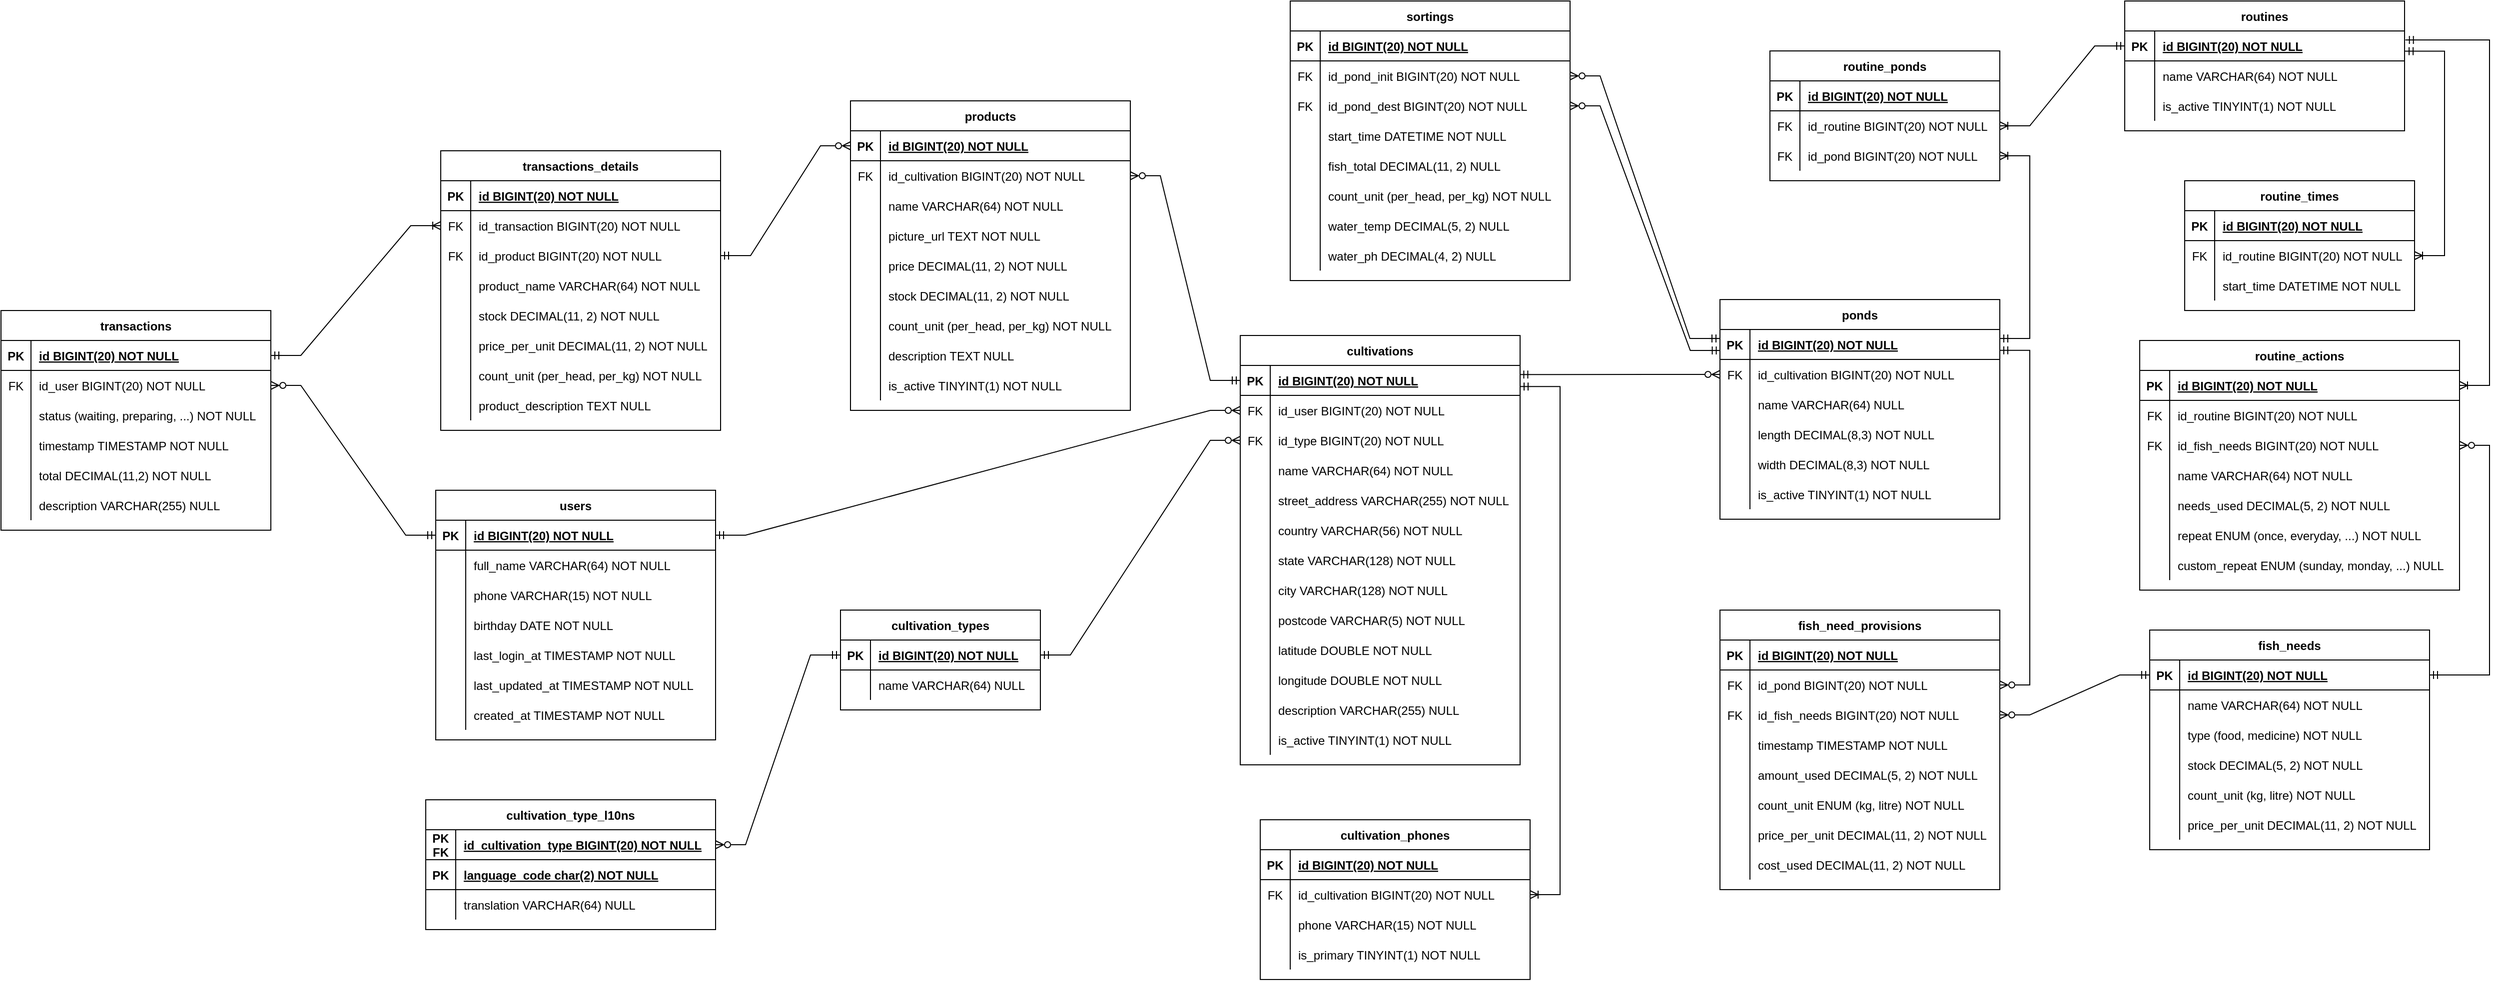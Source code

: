<mxfile version="17.2.1" type="device"><diagram id="R2lEEEUBdFMjLlhIrx00" name="Page-1"><mxGraphModel dx="2103" dy="1776" grid="1" gridSize="10" guides="1" tooltips="1" connect="1" arrows="1" fold="1" page="1" pageScale="1" pageWidth="850" pageHeight="1100" math="0" shadow="0" extFonts="Permanent Marker^https://fonts.googleapis.com/css?family=Permanent+Marker"><root><mxCell id="0"/><mxCell id="1" parent="0"/><mxCell id="C-vyLk0tnHw3VtMMgP7b-23" value="users" style="shape=table;startSize=30;container=1;collapsible=1;childLayout=tableLayout;fixedRows=1;rowLines=0;fontStyle=1;align=center;resizeLast=1;" parent="1" vertex="1"><mxGeometry x="-585" y="220" width="280" height="250" as="geometry"/></mxCell><mxCell id="C-vyLk0tnHw3VtMMgP7b-24" value="" style="shape=partialRectangle;collapsible=0;dropTarget=0;pointerEvents=0;fillColor=none;points=[[0,0.5],[1,0.5]];portConstraint=eastwest;top=0;left=0;right=0;bottom=1;" parent="C-vyLk0tnHw3VtMMgP7b-23" vertex="1"><mxGeometry y="30" width="280" height="30" as="geometry"/></mxCell><mxCell id="C-vyLk0tnHw3VtMMgP7b-25" value="PK" style="shape=partialRectangle;overflow=hidden;connectable=0;fillColor=none;top=0;left=0;bottom=0;right=0;fontStyle=1;" parent="C-vyLk0tnHw3VtMMgP7b-24" vertex="1"><mxGeometry width="30" height="30" as="geometry"><mxRectangle width="30" height="30" as="alternateBounds"/></mxGeometry></mxCell><mxCell id="C-vyLk0tnHw3VtMMgP7b-26" value="id BIGINT(20) NOT NULL " style="shape=partialRectangle;overflow=hidden;connectable=0;fillColor=none;top=0;left=0;bottom=0;right=0;align=left;spacingLeft=6;fontStyle=5;" parent="C-vyLk0tnHw3VtMMgP7b-24" vertex="1"><mxGeometry x="30" width="250" height="30" as="geometry"><mxRectangle width="250" height="30" as="alternateBounds"/></mxGeometry></mxCell><mxCell id="C-vyLk0tnHw3VtMMgP7b-27" value="" style="shape=partialRectangle;collapsible=0;dropTarget=0;pointerEvents=0;fillColor=none;points=[[0,0.5],[1,0.5]];portConstraint=eastwest;top=0;left=0;right=0;bottom=0;" parent="C-vyLk0tnHw3VtMMgP7b-23" vertex="1"><mxGeometry y="60" width="280" height="30" as="geometry"/></mxCell><mxCell id="C-vyLk0tnHw3VtMMgP7b-28" value="" style="shape=partialRectangle;overflow=hidden;connectable=0;fillColor=none;top=0;left=0;bottom=0;right=0;" parent="C-vyLk0tnHw3VtMMgP7b-27" vertex="1"><mxGeometry width="30" height="30" as="geometry"><mxRectangle width="30" height="30" as="alternateBounds"/></mxGeometry></mxCell><mxCell id="C-vyLk0tnHw3VtMMgP7b-29" value="full_name VARCHAR(64) NOT NULL" style="shape=partialRectangle;overflow=hidden;connectable=0;fillColor=none;top=0;left=0;bottom=0;right=0;align=left;spacingLeft=6;" parent="C-vyLk0tnHw3VtMMgP7b-27" vertex="1"><mxGeometry x="30" width="250" height="30" as="geometry"><mxRectangle width="250" height="30" as="alternateBounds"/></mxGeometry></mxCell><mxCell id="x9hONy0HG_9o8rIFuR3a-1" value="" style="shape=partialRectangle;collapsible=0;dropTarget=0;pointerEvents=0;fillColor=none;points=[[0,0.5],[1,0.5]];portConstraint=eastwest;top=0;left=0;right=0;bottom=0;" parent="C-vyLk0tnHw3VtMMgP7b-23" vertex="1"><mxGeometry y="90" width="280" height="30" as="geometry"/></mxCell><mxCell id="x9hONy0HG_9o8rIFuR3a-2" value="" style="shape=partialRectangle;overflow=hidden;connectable=0;fillColor=none;top=0;left=0;bottom=0;right=0;" parent="x9hONy0HG_9o8rIFuR3a-1" vertex="1"><mxGeometry width="30" height="30" as="geometry"><mxRectangle width="30" height="30" as="alternateBounds"/></mxGeometry></mxCell><mxCell id="x9hONy0HG_9o8rIFuR3a-3" value="phone VARCHAR(15) NOT NULL" style="shape=partialRectangle;overflow=hidden;connectable=0;fillColor=none;top=0;left=0;bottom=0;right=0;align=left;spacingLeft=6;" parent="x9hONy0HG_9o8rIFuR3a-1" vertex="1"><mxGeometry x="30" width="250" height="30" as="geometry"><mxRectangle width="250" height="30" as="alternateBounds"/></mxGeometry></mxCell><mxCell id="x9hONy0HG_9o8rIFuR3a-4" value="" style="shape=partialRectangle;collapsible=0;dropTarget=0;pointerEvents=0;fillColor=none;points=[[0,0.5],[1,0.5]];portConstraint=eastwest;top=0;left=0;right=0;bottom=0;" parent="C-vyLk0tnHw3VtMMgP7b-23" vertex="1"><mxGeometry y="120" width="280" height="30" as="geometry"/></mxCell><mxCell id="x9hONy0HG_9o8rIFuR3a-5" value="" style="shape=partialRectangle;overflow=hidden;connectable=0;fillColor=none;top=0;left=0;bottom=0;right=0;" parent="x9hONy0HG_9o8rIFuR3a-4" vertex="1"><mxGeometry width="30" height="30" as="geometry"><mxRectangle width="30" height="30" as="alternateBounds"/></mxGeometry></mxCell><mxCell id="x9hONy0HG_9o8rIFuR3a-6" value="birthday DATE NOT NULL" style="shape=partialRectangle;overflow=hidden;connectable=0;fillColor=none;top=0;left=0;bottom=0;right=0;align=left;spacingLeft=6;" parent="x9hONy0HG_9o8rIFuR3a-4" vertex="1"><mxGeometry x="30" width="250" height="30" as="geometry"><mxRectangle width="250" height="30" as="alternateBounds"/></mxGeometry></mxCell><mxCell id="x9hONy0HG_9o8rIFuR3a-7" value="" style="shape=partialRectangle;collapsible=0;dropTarget=0;pointerEvents=0;fillColor=none;points=[[0,0.5],[1,0.5]];portConstraint=eastwest;top=0;left=0;right=0;bottom=0;" parent="C-vyLk0tnHw3VtMMgP7b-23" vertex="1"><mxGeometry y="150" width="280" height="30" as="geometry"/></mxCell><mxCell id="x9hONy0HG_9o8rIFuR3a-8" value="" style="shape=partialRectangle;overflow=hidden;connectable=0;fillColor=none;top=0;left=0;bottom=0;right=0;" parent="x9hONy0HG_9o8rIFuR3a-7" vertex="1"><mxGeometry width="30" height="30" as="geometry"><mxRectangle width="30" height="30" as="alternateBounds"/></mxGeometry></mxCell><mxCell id="x9hONy0HG_9o8rIFuR3a-9" value="last_login_at TIMESTAMP NOT NULL" style="shape=partialRectangle;overflow=hidden;connectable=0;fillColor=none;top=0;left=0;bottom=0;right=0;align=left;spacingLeft=6;" parent="x9hONy0HG_9o8rIFuR3a-7" vertex="1"><mxGeometry x="30" width="250" height="30" as="geometry"><mxRectangle width="250" height="30" as="alternateBounds"/></mxGeometry></mxCell><mxCell id="x9hONy0HG_9o8rIFuR3a-10" value="" style="shape=partialRectangle;collapsible=0;dropTarget=0;pointerEvents=0;fillColor=none;points=[[0,0.5],[1,0.5]];portConstraint=eastwest;top=0;left=0;right=0;bottom=0;" parent="C-vyLk0tnHw3VtMMgP7b-23" vertex="1"><mxGeometry y="180" width="280" height="30" as="geometry"/></mxCell><mxCell id="x9hONy0HG_9o8rIFuR3a-11" value="" style="shape=partialRectangle;overflow=hidden;connectable=0;fillColor=none;top=0;left=0;bottom=0;right=0;" parent="x9hONy0HG_9o8rIFuR3a-10" vertex="1"><mxGeometry width="30" height="30" as="geometry"><mxRectangle width="30" height="30" as="alternateBounds"/></mxGeometry></mxCell><mxCell id="x9hONy0HG_9o8rIFuR3a-12" value="last_updated_at TIMESTAMP NOT NULL" style="shape=partialRectangle;overflow=hidden;connectable=0;fillColor=none;top=0;left=0;bottom=0;right=0;align=left;spacingLeft=6;" parent="x9hONy0HG_9o8rIFuR3a-10" vertex="1"><mxGeometry x="30" width="250" height="30" as="geometry"><mxRectangle width="250" height="30" as="alternateBounds"/></mxGeometry></mxCell><mxCell id="x9hONy0HG_9o8rIFuR3a-13" value="" style="shape=partialRectangle;collapsible=0;dropTarget=0;pointerEvents=0;fillColor=none;points=[[0,0.5],[1,0.5]];portConstraint=eastwest;top=0;left=0;right=0;bottom=0;" parent="C-vyLk0tnHw3VtMMgP7b-23" vertex="1"><mxGeometry y="210" width="280" height="30" as="geometry"/></mxCell><mxCell id="x9hONy0HG_9o8rIFuR3a-14" value="" style="shape=partialRectangle;overflow=hidden;connectable=0;fillColor=none;top=0;left=0;bottom=0;right=0;" parent="x9hONy0HG_9o8rIFuR3a-13" vertex="1"><mxGeometry width="30" height="30" as="geometry"><mxRectangle width="30" height="30" as="alternateBounds"/></mxGeometry></mxCell><mxCell id="x9hONy0HG_9o8rIFuR3a-15" value="created_at TIMESTAMP NOT NULL" style="shape=partialRectangle;overflow=hidden;connectable=0;fillColor=none;top=0;left=0;bottom=0;right=0;align=left;spacingLeft=6;" parent="x9hONy0HG_9o8rIFuR3a-13" vertex="1"><mxGeometry x="30" width="250" height="30" as="geometry"><mxRectangle width="250" height="30" as="alternateBounds"/></mxGeometry></mxCell><mxCell id="x9hONy0HG_9o8rIFuR3a-16" value="cultivations" style="shape=table;startSize=30;container=1;collapsible=1;childLayout=tableLayout;fixedRows=1;rowLines=0;fontStyle=1;align=center;resizeLast=1;" parent="1" vertex="1"><mxGeometry x="220" y="65" width="280" height="430" as="geometry"/></mxCell><mxCell id="x9hONy0HG_9o8rIFuR3a-17" value="" style="shape=tableRow;horizontal=0;startSize=0;swimlaneHead=0;swimlaneBody=0;fillColor=none;collapsible=0;dropTarget=0;points=[[0,0.5],[1,0.5]];portConstraint=eastwest;top=0;left=0;right=0;bottom=1;" parent="x9hONy0HG_9o8rIFuR3a-16" vertex="1"><mxGeometry y="30" width="280" height="30" as="geometry"/></mxCell><mxCell id="x9hONy0HG_9o8rIFuR3a-18" value="PK" style="shape=partialRectangle;connectable=0;fillColor=none;top=0;left=0;bottom=0;right=0;fontStyle=1;overflow=hidden;" parent="x9hONy0HG_9o8rIFuR3a-17" vertex="1"><mxGeometry width="30" height="30" as="geometry"><mxRectangle width="30" height="30" as="alternateBounds"/></mxGeometry></mxCell><mxCell id="x9hONy0HG_9o8rIFuR3a-19" value="id BIGINT(20) NOT NULL" style="shape=partialRectangle;connectable=0;fillColor=none;top=0;left=0;bottom=0;right=0;align=left;spacingLeft=6;fontStyle=5;overflow=hidden;" parent="x9hONy0HG_9o8rIFuR3a-17" vertex="1"><mxGeometry x="30" width="250" height="30" as="geometry"><mxRectangle width="250" height="30" as="alternateBounds"/></mxGeometry></mxCell><mxCell id="x9hONy0HG_9o8rIFuR3a-20" value="" style="shape=tableRow;horizontal=0;startSize=0;swimlaneHead=0;swimlaneBody=0;fillColor=none;collapsible=0;dropTarget=0;points=[[0,0.5],[1,0.5]];portConstraint=eastwest;top=0;left=0;right=0;bottom=0;" parent="x9hONy0HG_9o8rIFuR3a-16" vertex="1"><mxGeometry y="60" width="280" height="30" as="geometry"/></mxCell><mxCell id="x9hONy0HG_9o8rIFuR3a-21" value="FK" style="shape=partialRectangle;connectable=0;fillColor=none;top=0;left=0;bottom=0;right=0;editable=1;overflow=hidden;" parent="x9hONy0HG_9o8rIFuR3a-20" vertex="1"><mxGeometry width="30" height="30" as="geometry"><mxRectangle width="30" height="30" as="alternateBounds"/></mxGeometry></mxCell><mxCell id="x9hONy0HG_9o8rIFuR3a-22" value="id_user BIGINT(20) NOT NULL" style="shape=partialRectangle;connectable=0;fillColor=none;top=0;left=0;bottom=0;right=0;align=left;spacingLeft=6;overflow=hidden;" parent="x9hONy0HG_9o8rIFuR3a-20" vertex="1"><mxGeometry x="30" width="250" height="30" as="geometry"><mxRectangle width="250" height="30" as="alternateBounds"/></mxGeometry></mxCell><mxCell id="x9hONy0HG_9o8rIFuR3a-26" value="" style="shape=tableRow;horizontal=0;startSize=0;swimlaneHead=0;swimlaneBody=0;fillColor=none;collapsible=0;dropTarget=0;points=[[0,0.5],[1,0.5]];portConstraint=eastwest;top=0;left=0;right=0;bottom=0;" parent="x9hONy0HG_9o8rIFuR3a-16" vertex="1"><mxGeometry y="90" width="280" height="30" as="geometry"/></mxCell><mxCell id="x9hONy0HG_9o8rIFuR3a-27" value="FK" style="shape=partialRectangle;connectable=0;fillColor=none;top=0;left=0;bottom=0;right=0;editable=1;overflow=hidden;" parent="x9hONy0HG_9o8rIFuR3a-26" vertex="1"><mxGeometry width="30" height="30" as="geometry"><mxRectangle width="30" height="30" as="alternateBounds"/></mxGeometry></mxCell><mxCell id="x9hONy0HG_9o8rIFuR3a-28" value="id_type BIGINT(20) NOT NULL" style="shape=partialRectangle;connectable=0;fillColor=none;top=0;left=0;bottom=0;right=0;align=left;spacingLeft=6;overflow=hidden;" parent="x9hONy0HG_9o8rIFuR3a-26" vertex="1"><mxGeometry x="30" width="250" height="30" as="geometry"><mxRectangle width="250" height="30" as="alternateBounds"/></mxGeometry></mxCell><mxCell id="x9hONy0HG_9o8rIFuR3a-23" value="" style="shape=tableRow;horizontal=0;startSize=0;swimlaneHead=0;swimlaneBody=0;fillColor=none;collapsible=0;dropTarget=0;points=[[0,0.5],[1,0.5]];portConstraint=eastwest;top=0;left=0;right=0;bottom=0;" parent="x9hONy0HG_9o8rIFuR3a-16" vertex="1"><mxGeometry y="120" width="280" height="30" as="geometry"/></mxCell><mxCell id="x9hONy0HG_9o8rIFuR3a-24" value="" style="shape=partialRectangle;connectable=0;fillColor=none;top=0;left=0;bottom=0;right=0;editable=1;overflow=hidden;" parent="x9hONy0HG_9o8rIFuR3a-23" vertex="1"><mxGeometry width="30" height="30" as="geometry"><mxRectangle width="30" height="30" as="alternateBounds"/></mxGeometry></mxCell><mxCell id="x9hONy0HG_9o8rIFuR3a-25" value="name VARCHAR(64) NOT NULL" style="shape=partialRectangle;connectable=0;fillColor=none;top=0;left=0;bottom=0;right=0;align=left;spacingLeft=6;overflow=hidden;" parent="x9hONy0HG_9o8rIFuR3a-23" vertex="1"><mxGeometry x="30" width="250" height="30" as="geometry"><mxRectangle width="250" height="30" as="alternateBounds"/></mxGeometry></mxCell><mxCell id="x9hONy0HG_9o8rIFuR3a-32" value="" style="shape=tableRow;horizontal=0;startSize=0;swimlaneHead=0;swimlaneBody=0;fillColor=none;collapsible=0;dropTarget=0;points=[[0,0.5],[1,0.5]];portConstraint=eastwest;top=0;left=0;right=0;bottom=0;" parent="x9hONy0HG_9o8rIFuR3a-16" vertex="1"><mxGeometry y="150" width="280" height="30" as="geometry"/></mxCell><mxCell id="x9hONy0HG_9o8rIFuR3a-33" value="" style="shape=partialRectangle;connectable=0;fillColor=none;top=0;left=0;bottom=0;right=0;editable=1;overflow=hidden;" parent="x9hONy0HG_9o8rIFuR3a-32" vertex="1"><mxGeometry width="30" height="30" as="geometry"><mxRectangle width="30" height="30" as="alternateBounds"/></mxGeometry></mxCell><mxCell id="x9hONy0HG_9o8rIFuR3a-34" value="street_address VARCHAR(255) NOT NULL" style="shape=partialRectangle;connectable=0;fillColor=none;top=0;left=0;bottom=0;right=0;align=left;spacingLeft=6;overflow=hidden;" parent="x9hONy0HG_9o8rIFuR3a-32" vertex="1"><mxGeometry x="30" width="250" height="30" as="geometry"><mxRectangle width="250" height="30" as="alternateBounds"/></mxGeometry></mxCell><mxCell id="x9hONy0HG_9o8rIFuR3a-35" value="" style="shape=tableRow;horizontal=0;startSize=0;swimlaneHead=0;swimlaneBody=0;fillColor=none;collapsible=0;dropTarget=0;points=[[0,0.5],[1,0.5]];portConstraint=eastwest;top=0;left=0;right=0;bottom=0;" parent="x9hONy0HG_9o8rIFuR3a-16" vertex="1"><mxGeometry y="180" width="280" height="30" as="geometry"/></mxCell><mxCell id="x9hONy0HG_9o8rIFuR3a-36" value="" style="shape=partialRectangle;connectable=0;fillColor=none;top=0;left=0;bottom=0;right=0;editable=1;overflow=hidden;" parent="x9hONy0HG_9o8rIFuR3a-35" vertex="1"><mxGeometry width="30" height="30" as="geometry"><mxRectangle width="30" height="30" as="alternateBounds"/></mxGeometry></mxCell><mxCell id="x9hONy0HG_9o8rIFuR3a-37" value="country VARCHAR(56) NOT NULL" style="shape=partialRectangle;connectable=0;fillColor=none;top=0;left=0;bottom=0;right=0;align=left;spacingLeft=6;overflow=hidden;" parent="x9hONy0HG_9o8rIFuR3a-35" vertex="1"><mxGeometry x="30" width="250" height="30" as="geometry"><mxRectangle width="250" height="30" as="alternateBounds"/></mxGeometry></mxCell><mxCell id="x9hONy0HG_9o8rIFuR3a-38" value="" style="shape=tableRow;horizontal=0;startSize=0;swimlaneHead=0;swimlaneBody=0;fillColor=none;collapsible=0;dropTarget=0;points=[[0,0.5],[1,0.5]];portConstraint=eastwest;top=0;left=0;right=0;bottom=0;" parent="x9hONy0HG_9o8rIFuR3a-16" vertex="1"><mxGeometry y="210" width="280" height="30" as="geometry"/></mxCell><mxCell id="x9hONy0HG_9o8rIFuR3a-39" value="" style="shape=partialRectangle;connectable=0;fillColor=none;top=0;left=0;bottom=0;right=0;editable=1;overflow=hidden;" parent="x9hONy0HG_9o8rIFuR3a-38" vertex="1"><mxGeometry width="30" height="30" as="geometry"><mxRectangle width="30" height="30" as="alternateBounds"/></mxGeometry></mxCell><mxCell id="x9hONy0HG_9o8rIFuR3a-40" value="state VARCHAR(128) NOT NULL" style="shape=partialRectangle;connectable=0;fillColor=none;top=0;left=0;bottom=0;right=0;align=left;spacingLeft=6;overflow=hidden;" parent="x9hONy0HG_9o8rIFuR3a-38" vertex="1"><mxGeometry x="30" width="250" height="30" as="geometry"><mxRectangle width="250" height="30" as="alternateBounds"/></mxGeometry></mxCell><mxCell id="x9hONy0HG_9o8rIFuR3a-41" value="" style="shape=tableRow;horizontal=0;startSize=0;swimlaneHead=0;swimlaneBody=0;fillColor=none;collapsible=0;dropTarget=0;points=[[0,0.5],[1,0.5]];portConstraint=eastwest;top=0;left=0;right=0;bottom=0;" parent="x9hONy0HG_9o8rIFuR3a-16" vertex="1"><mxGeometry y="240" width="280" height="30" as="geometry"/></mxCell><mxCell id="x9hONy0HG_9o8rIFuR3a-42" value="" style="shape=partialRectangle;connectable=0;fillColor=none;top=0;left=0;bottom=0;right=0;editable=1;overflow=hidden;" parent="x9hONy0HG_9o8rIFuR3a-41" vertex="1"><mxGeometry width="30" height="30" as="geometry"><mxRectangle width="30" height="30" as="alternateBounds"/></mxGeometry></mxCell><mxCell id="x9hONy0HG_9o8rIFuR3a-43" value="city VARCHAR(128) NOT NULL" style="shape=partialRectangle;connectable=0;fillColor=none;top=0;left=0;bottom=0;right=0;align=left;spacingLeft=6;overflow=hidden;" parent="x9hONy0HG_9o8rIFuR3a-41" vertex="1"><mxGeometry x="30" width="250" height="30" as="geometry"><mxRectangle width="250" height="30" as="alternateBounds"/></mxGeometry></mxCell><mxCell id="x9hONy0HG_9o8rIFuR3a-44" value="" style="shape=tableRow;horizontal=0;startSize=0;swimlaneHead=0;swimlaneBody=0;fillColor=none;collapsible=0;dropTarget=0;points=[[0,0.5],[1,0.5]];portConstraint=eastwest;top=0;left=0;right=0;bottom=0;" parent="x9hONy0HG_9o8rIFuR3a-16" vertex="1"><mxGeometry y="270" width="280" height="30" as="geometry"/></mxCell><mxCell id="x9hONy0HG_9o8rIFuR3a-45" value="" style="shape=partialRectangle;connectable=0;fillColor=none;top=0;left=0;bottom=0;right=0;editable=1;overflow=hidden;" parent="x9hONy0HG_9o8rIFuR3a-44" vertex="1"><mxGeometry width="30" height="30" as="geometry"><mxRectangle width="30" height="30" as="alternateBounds"/></mxGeometry></mxCell><mxCell id="x9hONy0HG_9o8rIFuR3a-46" value="postcode VARCHAR(5) NOT NULL" style="shape=partialRectangle;connectable=0;fillColor=none;top=0;left=0;bottom=0;right=0;align=left;spacingLeft=6;overflow=hidden;" parent="x9hONy0HG_9o8rIFuR3a-44" vertex="1"><mxGeometry x="30" width="250" height="30" as="geometry"><mxRectangle width="250" height="30" as="alternateBounds"/></mxGeometry></mxCell><mxCell id="x9hONy0HG_9o8rIFuR3a-47" value="" style="shape=tableRow;horizontal=0;startSize=0;swimlaneHead=0;swimlaneBody=0;fillColor=none;collapsible=0;dropTarget=0;points=[[0,0.5],[1,0.5]];portConstraint=eastwest;top=0;left=0;right=0;bottom=0;" parent="x9hONy0HG_9o8rIFuR3a-16" vertex="1"><mxGeometry y="300" width="280" height="30" as="geometry"/></mxCell><mxCell id="x9hONy0HG_9o8rIFuR3a-48" value="" style="shape=partialRectangle;connectable=0;fillColor=none;top=0;left=0;bottom=0;right=0;editable=1;overflow=hidden;" parent="x9hONy0HG_9o8rIFuR3a-47" vertex="1"><mxGeometry width="30" height="30" as="geometry"><mxRectangle width="30" height="30" as="alternateBounds"/></mxGeometry></mxCell><mxCell id="x9hONy0HG_9o8rIFuR3a-49" value="latitude DOUBLE NOT NULL" style="shape=partialRectangle;connectable=0;fillColor=none;top=0;left=0;bottom=0;right=0;align=left;spacingLeft=6;overflow=hidden;" parent="x9hONy0HG_9o8rIFuR3a-47" vertex="1"><mxGeometry x="30" width="250" height="30" as="geometry"><mxRectangle width="250" height="30" as="alternateBounds"/></mxGeometry></mxCell><mxCell id="x9hONy0HG_9o8rIFuR3a-50" value="" style="shape=tableRow;horizontal=0;startSize=0;swimlaneHead=0;swimlaneBody=0;fillColor=none;collapsible=0;dropTarget=0;points=[[0,0.5],[1,0.5]];portConstraint=eastwest;top=0;left=0;right=0;bottom=0;" parent="x9hONy0HG_9o8rIFuR3a-16" vertex="1"><mxGeometry y="330" width="280" height="30" as="geometry"/></mxCell><mxCell id="x9hONy0HG_9o8rIFuR3a-51" value="" style="shape=partialRectangle;connectable=0;fillColor=none;top=0;left=0;bottom=0;right=0;editable=1;overflow=hidden;" parent="x9hONy0HG_9o8rIFuR3a-50" vertex="1"><mxGeometry width="30" height="30" as="geometry"><mxRectangle width="30" height="30" as="alternateBounds"/></mxGeometry></mxCell><mxCell id="x9hONy0HG_9o8rIFuR3a-52" value="longitude DOUBLE NOT NULL" style="shape=partialRectangle;connectable=0;fillColor=none;top=0;left=0;bottom=0;right=0;align=left;spacingLeft=6;overflow=hidden;" parent="x9hONy0HG_9o8rIFuR3a-50" vertex="1"><mxGeometry x="30" width="250" height="30" as="geometry"><mxRectangle width="250" height="30" as="alternateBounds"/></mxGeometry></mxCell><mxCell id="x9hONy0HG_9o8rIFuR3a-53" value="" style="shape=tableRow;horizontal=0;startSize=0;swimlaneHead=0;swimlaneBody=0;fillColor=none;collapsible=0;dropTarget=0;points=[[0,0.5],[1,0.5]];portConstraint=eastwest;top=0;left=0;right=0;bottom=0;" parent="x9hONy0HG_9o8rIFuR3a-16" vertex="1"><mxGeometry y="360" width="280" height="30" as="geometry"/></mxCell><mxCell id="x9hONy0HG_9o8rIFuR3a-54" value="" style="shape=partialRectangle;connectable=0;fillColor=none;top=0;left=0;bottom=0;right=0;editable=1;overflow=hidden;" parent="x9hONy0HG_9o8rIFuR3a-53" vertex="1"><mxGeometry width="30" height="30" as="geometry"><mxRectangle width="30" height="30" as="alternateBounds"/></mxGeometry></mxCell><mxCell id="x9hONy0HG_9o8rIFuR3a-55" value="description VARCHAR(255) NULL" style="shape=partialRectangle;connectable=0;fillColor=none;top=0;left=0;bottom=0;right=0;align=left;spacingLeft=6;overflow=hidden;" parent="x9hONy0HG_9o8rIFuR3a-53" vertex="1"><mxGeometry x="30" width="250" height="30" as="geometry"><mxRectangle width="250" height="30" as="alternateBounds"/></mxGeometry></mxCell><mxCell id="x9hONy0HG_9o8rIFuR3a-56" value="" style="shape=tableRow;horizontal=0;startSize=0;swimlaneHead=0;swimlaneBody=0;fillColor=none;collapsible=0;dropTarget=0;points=[[0,0.5],[1,0.5]];portConstraint=eastwest;top=0;left=0;right=0;bottom=0;" parent="x9hONy0HG_9o8rIFuR3a-16" vertex="1"><mxGeometry y="390" width="280" height="30" as="geometry"/></mxCell><mxCell id="x9hONy0HG_9o8rIFuR3a-57" value="" style="shape=partialRectangle;connectable=0;fillColor=none;top=0;left=0;bottom=0;right=0;editable=1;overflow=hidden;" parent="x9hONy0HG_9o8rIFuR3a-56" vertex="1"><mxGeometry width="30" height="30" as="geometry"><mxRectangle width="30" height="30" as="alternateBounds"/></mxGeometry></mxCell><mxCell id="x9hONy0HG_9o8rIFuR3a-58" value="is_active TINYINT(1) NOT NULL" style="shape=partialRectangle;connectable=0;fillColor=none;top=0;left=0;bottom=0;right=0;align=left;spacingLeft=6;overflow=hidden;" parent="x9hONy0HG_9o8rIFuR3a-56" vertex="1"><mxGeometry x="30" width="250" height="30" as="geometry"><mxRectangle width="250" height="30" as="alternateBounds"/></mxGeometry></mxCell><mxCell id="x9hONy0HG_9o8rIFuR3a-59" value="cultivation_phones" style="shape=table;startSize=30;container=1;collapsible=1;childLayout=tableLayout;fixedRows=1;rowLines=0;fontStyle=1;align=center;resizeLast=1;" parent="1" vertex="1"><mxGeometry x="240" y="550" width="270" height="160" as="geometry"/></mxCell><mxCell id="x9hONy0HG_9o8rIFuR3a-60" value="" style="shape=tableRow;horizontal=0;startSize=0;swimlaneHead=0;swimlaneBody=0;fillColor=none;collapsible=0;dropTarget=0;points=[[0,0.5],[1,0.5]];portConstraint=eastwest;top=0;left=0;right=0;bottom=1;" parent="x9hONy0HG_9o8rIFuR3a-59" vertex="1"><mxGeometry y="30" width="270" height="30" as="geometry"/></mxCell><mxCell id="x9hONy0HG_9o8rIFuR3a-61" value="PK" style="shape=partialRectangle;connectable=0;fillColor=none;top=0;left=0;bottom=0;right=0;fontStyle=1;overflow=hidden;" parent="x9hONy0HG_9o8rIFuR3a-60" vertex="1"><mxGeometry width="30" height="30" as="geometry"><mxRectangle width="30" height="30" as="alternateBounds"/></mxGeometry></mxCell><mxCell id="x9hONy0HG_9o8rIFuR3a-62" value="id BIGINT(20) NOT NULL" style="shape=partialRectangle;connectable=0;fillColor=none;top=0;left=0;bottom=0;right=0;align=left;spacingLeft=6;fontStyle=5;overflow=hidden;" parent="x9hONy0HG_9o8rIFuR3a-60" vertex="1"><mxGeometry x="30" width="240" height="30" as="geometry"><mxRectangle width="240" height="30" as="alternateBounds"/></mxGeometry></mxCell><mxCell id="x9hONy0HG_9o8rIFuR3a-63" value="" style="shape=tableRow;horizontal=0;startSize=0;swimlaneHead=0;swimlaneBody=0;fillColor=none;collapsible=0;dropTarget=0;points=[[0,0.5],[1,0.5]];portConstraint=eastwest;top=0;left=0;right=0;bottom=0;" parent="x9hONy0HG_9o8rIFuR3a-59" vertex="1"><mxGeometry y="60" width="270" height="30" as="geometry"/></mxCell><mxCell id="x9hONy0HG_9o8rIFuR3a-64" value="FK" style="shape=partialRectangle;connectable=0;fillColor=none;top=0;left=0;bottom=0;right=0;editable=1;overflow=hidden;" parent="x9hONy0HG_9o8rIFuR3a-63" vertex="1"><mxGeometry width="30" height="30" as="geometry"><mxRectangle width="30" height="30" as="alternateBounds"/></mxGeometry></mxCell><mxCell id="x9hONy0HG_9o8rIFuR3a-65" value="id_cultivation BIGINT(20) NOT NULL" style="shape=partialRectangle;connectable=0;fillColor=none;top=0;left=0;bottom=0;right=0;align=left;spacingLeft=6;overflow=hidden;" parent="x9hONy0HG_9o8rIFuR3a-63" vertex="1"><mxGeometry x="30" width="240" height="30" as="geometry"><mxRectangle width="240" height="30" as="alternateBounds"/></mxGeometry></mxCell><mxCell id="x9hONy0HG_9o8rIFuR3a-66" value="" style="shape=tableRow;horizontal=0;startSize=0;swimlaneHead=0;swimlaneBody=0;fillColor=none;collapsible=0;dropTarget=0;points=[[0,0.5],[1,0.5]];portConstraint=eastwest;top=0;left=0;right=0;bottom=0;" parent="x9hONy0HG_9o8rIFuR3a-59" vertex="1"><mxGeometry y="90" width="270" height="30" as="geometry"/></mxCell><mxCell id="x9hONy0HG_9o8rIFuR3a-67" value="" style="shape=partialRectangle;connectable=0;fillColor=none;top=0;left=0;bottom=0;right=0;editable=1;overflow=hidden;" parent="x9hONy0HG_9o8rIFuR3a-66" vertex="1"><mxGeometry width="30" height="30" as="geometry"><mxRectangle width="30" height="30" as="alternateBounds"/></mxGeometry></mxCell><mxCell id="x9hONy0HG_9o8rIFuR3a-68" value="phone VARCHAR(15) NOT NULL" style="shape=partialRectangle;connectable=0;fillColor=none;top=0;left=0;bottom=0;right=0;align=left;spacingLeft=6;overflow=hidden;" parent="x9hONy0HG_9o8rIFuR3a-66" vertex="1"><mxGeometry x="30" width="240" height="30" as="geometry"><mxRectangle width="240" height="30" as="alternateBounds"/></mxGeometry></mxCell><mxCell id="x9hONy0HG_9o8rIFuR3a-69" value="" style="shape=tableRow;horizontal=0;startSize=0;swimlaneHead=0;swimlaneBody=0;fillColor=none;collapsible=0;dropTarget=0;points=[[0,0.5],[1,0.5]];portConstraint=eastwest;top=0;left=0;right=0;bottom=0;" parent="x9hONy0HG_9o8rIFuR3a-59" vertex="1"><mxGeometry y="120" width="270" height="30" as="geometry"/></mxCell><mxCell id="x9hONy0HG_9o8rIFuR3a-70" value="" style="shape=partialRectangle;connectable=0;fillColor=none;top=0;left=0;bottom=0;right=0;editable=1;overflow=hidden;" parent="x9hONy0HG_9o8rIFuR3a-69" vertex="1"><mxGeometry width="30" height="30" as="geometry"><mxRectangle width="30" height="30" as="alternateBounds"/></mxGeometry></mxCell><mxCell id="x9hONy0HG_9o8rIFuR3a-71" value="is_primary TINYINT(1) NOT NULL" style="shape=partialRectangle;connectable=0;fillColor=none;top=0;left=0;bottom=0;right=0;align=left;spacingLeft=6;overflow=hidden;" parent="x9hONy0HG_9o8rIFuR3a-69" vertex="1"><mxGeometry x="30" width="240" height="30" as="geometry"><mxRectangle width="240" height="30" as="alternateBounds"/></mxGeometry></mxCell><mxCell id="x9hONy0HG_9o8rIFuR3a-76" value="ponds" style="shape=table;startSize=30;container=1;collapsible=1;childLayout=tableLayout;fixedRows=1;rowLines=0;fontStyle=1;align=center;resizeLast=1;" parent="1" vertex="1"><mxGeometry x="700" y="29" width="280" height="220" as="geometry"/></mxCell><mxCell id="x9hONy0HG_9o8rIFuR3a-77" value="" style="shape=tableRow;horizontal=0;startSize=0;swimlaneHead=0;swimlaneBody=0;fillColor=none;collapsible=0;dropTarget=0;points=[[0,0.5],[1,0.5]];portConstraint=eastwest;top=0;left=0;right=0;bottom=1;" parent="x9hONy0HG_9o8rIFuR3a-76" vertex="1"><mxGeometry y="30" width="280" height="30" as="geometry"/></mxCell><mxCell id="x9hONy0HG_9o8rIFuR3a-78" value="PK" style="shape=partialRectangle;connectable=0;fillColor=none;top=0;left=0;bottom=0;right=0;fontStyle=1;overflow=hidden;" parent="x9hONy0HG_9o8rIFuR3a-77" vertex="1"><mxGeometry width="30" height="30" as="geometry"><mxRectangle width="30" height="30" as="alternateBounds"/></mxGeometry></mxCell><mxCell id="x9hONy0HG_9o8rIFuR3a-79" value="id BIGINT(20) NOT NULL" style="shape=partialRectangle;connectable=0;fillColor=none;top=0;left=0;bottom=0;right=0;align=left;spacingLeft=6;fontStyle=5;overflow=hidden;" parent="x9hONy0HG_9o8rIFuR3a-77" vertex="1"><mxGeometry x="30" width="250" height="30" as="geometry"><mxRectangle width="250" height="30" as="alternateBounds"/></mxGeometry></mxCell><mxCell id="x9hONy0HG_9o8rIFuR3a-80" value="" style="shape=tableRow;horizontal=0;startSize=0;swimlaneHead=0;swimlaneBody=0;fillColor=none;collapsible=0;dropTarget=0;points=[[0,0.5],[1,0.5]];portConstraint=eastwest;top=0;left=0;right=0;bottom=0;" parent="x9hONy0HG_9o8rIFuR3a-76" vertex="1"><mxGeometry y="60" width="280" height="30" as="geometry"/></mxCell><mxCell id="x9hONy0HG_9o8rIFuR3a-81" value="FK" style="shape=partialRectangle;connectable=0;fillColor=none;top=0;left=0;bottom=0;right=0;editable=1;overflow=hidden;" parent="x9hONy0HG_9o8rIFuR3a-80" vertex="1"><mxGeometry width="30" height="30" as="geometry"><mxRectangle width="30" height="30" as="alternateBounds"/></mxGeometry></mxCell><mxCell id="x9hONy0HG_9o8rIFuR3a-82" value="id_cultivation BIGINT(20) NOT NULL" style="shape=partialRectangle;connectable=0;fillColor=none;top=0;left=0;bottom=0;right=0;align=left;spacingLeft=6;overflow=hidden;" parent="x9hONy0HG_9o8rIFuR3a-80" vertex="1"><mxGeometry x="30" width="250" height="30" as="geometry"><mxRectangle width="250" height="30" as="alternateBounds"/></mxGeometry></mxCell><mxCell id="x9hONy0HG_9o8rIFuR3a-83" value="" style="shape=tableRow;horizontal=0;startSize=0;swimlaneHead=0;swimlaneBody=0;fillColor=none;collapsible=0;dropTarget=0;points=[[0,0.5],[1,0.5]];portConstraint=eastwest;top=0;left=0;right=0;bottom=0;" parent="x9hONy0HG_9o8rIFuR3a-76" vertex="1"><mxGeometry y="90" width="280" height="30" as="geometry"/></mxCell><mxCell id="x9hONy0HG_9o8rIFuR3a-84" value="" style="shape=partialRectangle;connectable=0;fillColor=none;top=0;left=0;bottom=0;right=0;editable=1;overflow=hidden;" parent="x9hONy0HG_9o8rIFuR3a-83" vertex="1"><mxGeometry width="30" height="30" as="geometry"><mxRectangle width="30" height="30" as="alternateBounds"/></mxGeometry></mxCell><mxCell id="x9hONy0HG_9o8rIFuR3a-85" value="name VARCHAR(64) NULL" style="shape=partialRectangle;connectable=0;fillColor=none;top=0;left=0;bottom=0;right=0;align=left;spacingLeft=6;overflow=hidden;" parent="x9hONy0HG_9o8rIFuR3a-83" vertex="1"><mxGeometry x="30" width="250" height="30" as="geometry"><mxRectangle width="250" height="30" as="alternateBounds"/></mxGeometry></mxCell><mxCell id="x9hONy0HG_9o8rIFuR3a-86" value="" style="shape=tableRow;horizontal=0;startSize=0;swimlaneHead=0;swimlaneBody=0;fillColor=none;collapsible=0;dropTarget=0;points=[[0,0.5],[1,0.5]];portConstraint=eastwest;top=0;left=0;right=0;bottom=0;" parent="x9hONy0HG_9o8rIFuR3a-76" vertex="1"><mxGeometry y="120" width="280" height="30" as="geometry"/></mxCell><mxCell id="x9hONy0HG_9o8rIFuR3a-87" value="" style="shape=partialRectangle;connectable=0;fillColor=none;top=0;left=0;bottom=0;right=0;editable=1;overflow=hidden;" parent="x9hONy0HG_9o8rIFuR3a-86" vertex="1"><mxGeometry width="30" height="30" as="geometry"><mxRectangle width="30" height="30" as="alternateBounds"/></mxGeometry></mxCell><mxCell id="x9hONy0HG_9o8rIFuR3a-88" value="length DECIMAL(8,3) NOT NULL" style="shape=partialRectangle;connectable=0;fillColor=none;top=0;left=0;bottom=0;right=0;align=left;spacingLeft=6;overflow=hidden;" parent="x9hONy0HG_9o8rIFuR3a-86" vertex="1"><mxGeometry x="30" width="250" height="30" as="geometry"><mxRectangle width="250" height="30" as="alternateBounds"/></mxGeometry></mxCell><mxCell id="x9hONy0HG_9o8rIFuR3a-89" value="" style="shape=tableRow;horizontal=0;startSize=0;swimlaneHead=0;swimlaneBody=0;fillColor=none;collapsible=0;dropTarget=0;points=[[0,0.5],[1,0.5]];portConstraint=eastwest;top=0;left=0;right=0;bottom=0;" parent="x9hONy0HG_9o8rIFuR3a-76" vertex="1"><mxGeometry y="150" width="280" height="30" as="geometry"/></mxCell><mxCell id="x9hONy0HG_9o8rIFuR3a-90" value="" style="shape=partialRectangle;connectable=0;fillColor=none;top=0;left=0;bottom=0;right=0;editable=1;overflow=hidden;" parent="x9hONy0HG_9o8rIFuR3a-89" vertex="1"><mxGeometry width="30" height="30" as="geometry"><mxRectangle width="30" height="30" as="alternateBounds"/></mxGeometry></mxCell><mxCell id="x9hONy0HG_9o8rIFuR3a-91" value="width DECIMAL(8,3) NOT NULL" style="shape=partialRectangle;connectable=0;fillColor=none;top=0;left=0;bottom=0;right=0;align=left;spacingLeft=6;overflow=hidden;" parent="x9hONy0HG_9o8rIFuR3a-89" vertex="1"><mxGeometry x="30" width="250" height="30" as="geometry"><mxRectangle width="250" height="30" as="alternateBounds"/></mxGeometry></mxCell><mxCell id="x9hONy0HG_9o8rIFuR3a-93" value="" style="shape=tableRow;horizontal=0;startSize=0;swimlaneHead=0;swimlaneBody=0;fillColor=none;collapsible=0;dropTarget=0;points=[[0,0.5],[1,0.5]];portConstraint=eastwest;top=0;left=0;right=0;bottom=0;" parent="x9hONy0HG_9o8rIFuR3a-76" vertex="1"><mxGeometry y="180" width="280" height="30" as="geometry"/></mxCell><mxCell id="x9hONy0HG_9o8rIFuR3a-94" value="" style="shape=partialRectangle;connectable=0;fillColor=none;top=0;left=0;bottom=0;right=0;editable=1;overflow=hidden;" parent="x9hONy0HG_9o8rIFuR3a-93" vertex="1"><mxGeometry width="30" height="30" as="geometry"><mxRectangle width="30" height="30" as="alternateBounds"/></mxGeometry></mxCell><mxCell id="x9hONy0HG_9o8rIFuR3a-95" value="is_active TINYINT(1) NOT NULL" style="shape=partialRectangle;connectable=0;fillColor=none;top=0;left=0;bottom=0;right=0;align=left;spacingLeft=6;overflow=hidden;" parent="x9hONy0HG_9o8rIFuR3a-93" vertex="1"><mxGeometry x="30" width="250" height="30" as="geometry"><mxRectangle width="250" height="30" as="alternateBounds"/></mxGeometry></mxCell><mxCell id="x9hONy0HG_9o8rIFuR3a-96" value="sortings" style="shape=table;startSize=30;container=1;collapsible=1;childLayout=tableLayout;fixedRows=1;rowLines=0;fontStyle=1;align=center;resizeLast=1;" parent="1" vertex="1"><mxGeometry x="270" y="-270" width="280" height="280" as="geometry"/></mxCell><mxCell id="x9hONy0HG_9o8rIFuR3a-97" value="" style="shape=tableRow;horizontal=0;startSize=0;swimlaneHead=0;swimlaneBody=0;fillColor=none;collapsible=0;dropTarget=0;points=[[0,0.5],[1,0.5]];portConstraint=eastwest;top=0;left=0;right=0;bottom=1;" parent="x9hONy0HG_9o8rIFuR3a-96" vertex="1"><mxGeometry y="30" width="280" height="30" as="geometry"/></mxCell><mxCell id="x9hONy0HG_9o8rIFuR3a-98" value="PK" style="shape=partialRectangle;connectable=0;fillColor=none;top=0;left=0;bottom=0;right=0;fontStyle=1;overflow=hidden;" parent="x9hONy0HG_9o8rIFuR3a-97" vertex="1"><mxGeometry width="30" height="30" as="geometry"><mxRectangle width="30" height="30" as="alternateBounds"/></mxGeometry></mxCell><mxCell id="x9hONy0HG_9o8rIFuR3a-99" value="id BIGINT(20) NOT NULL" style="shape=partialRectangle;connectable=0;fillColor=none;top=0;left=0;bottom=0;right=0;align=left;spacingLeft=6;fontStyle=5;overflow=hidden;" parent="x9hONy0HG_9o8rIFuR3a-97" vertex="1"><mxGeometry x="30" width="250" height="30" as="geometry"><mxRectangle width="250" height="30" as="alternateBounds"/></mxGeometry></mxCell><mxCell id="x9hONy0HG_9o8rIFuR3a-100" value="" style="shape=tableRow;horizontal=0;startSize=0;swimlaneHead=0;swimlaneBody=0;fillColor=none;collapsible=0;dropTarget=0;points=[[0,0.5],[1,0.5]];portConstraint=eastwest;top=0;left=0;right=0;bottom=0;" parent="x9hONy0HG_9o8rIFuR3a-96" vertex="1"><mxGeometry y="60" width="280" height="30" as="geometry"/></mxCell><mxCell id="x9hONy0HG_9o8rIFuR3a-101" value="FK" style="shape=partialRectangle;connectable=0;fillColor=none;top=0;left=0;bottom=0;right=0;editable=1;overflow=hidden;" parent="x9hONy0HG_9o8rIFuR3a-100" vertex="1"><mxGeometry width="30" height="30" as="geometry"><mxRectangle width="30" height="30" as="alternateBounds"/></mxGeometry></mxCell><mxCell id="x9hONy0HG_9o8rIFuR3a-102" value="id_pond_init BIGINT(20) NOT NULL" style="shape=partialRectangle;connectable=0;fillColor=none;top=0;left=0;bottom=0;right=0;align=left;spacingLeft=6;overflow=hidden;" parent="x9hONy0HG_9o8rIFuR3a-100" vertex="1"><mxGeometry x="30" width="250" height="30" as="geometry"><mxRectangle width="250" height="30" as="alternateBounds"/></mxGeometry></mxCell><mxCell id="x9hONy0HG_9o8rIFuR3a-115" value="" style="shape=tableRow;horizontal=0;startSize=0;swimlaneHead=0;swimlaneBody=0;fillColor=none;collapsible=0;dropTarget=0;points=[[0,0.5],[1,0.5]];portConstraint=eastwest;top=0;left=0;right=0;bottom=0;" parent="x9hONy0HG_9o8rIFuR3a-96" vertex="1"><mxGeometry y="90" width="280" height="30" as="geometry"/></mxCell><mxCell id="x9hONy0HG_9o8rIFuR3a-116" value="FK" style="shape=partialRectangle;connectable=0;fillColor=none;top=0;left=0;bottom=0;right=0;editable=1;overflow=hidden;" parent="x9hONy0HG_9o8rIFuR3a-115" vertex="1"><mxGeometry width="30" height="30" as="geometry"><mxRectangle width="30" height="30" as="alternateBounds"/></mxGeometry></mxCell><mxCell id="x9hONy0HG_9o8rIFuR3a-117" value="id_pond_dest BIGINT(20) NOT NULL" style="shape=partialRectangle;connectable=0;fillColor=none;top=0;left=0;bottom=0;right=0;align=left;spacingLeft=6;overflow=hidden;" parent="x9hONy0HG_9o8rIFuR3a-115" vertex="1"><mxGeometry x="30" width="250" height="30" as="geometry"><mxRectangle width="250" height="30" as="alternateBounds"/></mxGeometry></mxCell><mxCell id="x9hONy0HG_9o8rIFuR3a-103" value="" style="shape=tableRow;horizontal=0;startSize=0;swimlaneHead=0;swimlaneBody=0;fillColor=none;collapsible=0;dropTarget=0;points=[[0,0.5],[1,0.5]];portConstraint=eastwest;top=0;left=0;right=0;bottom=0;" parent="x9hONy0HG_9o8rIFuR3a-96" vertex="1"><mxGeometry y="120" width="280" height="30" as="geometry"/></mxCell><mxCell id="x9hONy0HG_9o8rIFuR3a-104" value="" style="shape=partialRectangle;connectable=0;fillColor=none;top=0;left=0;bottom=0;right=0;editable=1;overflow=hidden;" parent="x9hONy0HG_9o8rIFuR3a-103" vertex="1"><mxGeometry width="30" height="30" as="geometry"><mxRectangle width="30" height="30" as="alternateBounds"/></mxGeometry></mxCell><mxCell id="x9hONy0HG_9o8rIFuR3a-105" value="start_time DATETIME NOT NULL" style="shape=partialRectangle;connectable=0;fillColor=none;top=0;left=0;bottom=0;right=0;align=left;spacingLeft=6;overflow=hidden;" parent="x9hONy0HG_9o8rIFuR3a-103" vertex="1"><mxGeometry x="30" width="250" height="30" as="geometry"><mxRectangle width="250" height="30" as="alternateBounds"/></mxGeometry></mxCell><mxCell id="x9hONy0HG_9o8rIFuR3a-106" value="" style="shape=tableRow;horizontal=0;startSize=0;swimlaneHead=0;swimlaneBody=0;fillColor=none;collapsible=0;dropTarget=0;points=[[0,0.5],[1,0.5]];portConstraint=eastwest;top=0;left=0;right=0;bottom=0;" parent="x9hONy0HG_9o8rIFuR3a-96" vertex="1"><mxGeometry y="150" width="280" height="30" as="geometry"/></mxCell><mxCell id="x9hONy0HG_9o8rIFuR3a-107" value="" style="shape=partialRectangle;connectable=0;fillColor=none;top=0;left=0;bottom=0;right=0;editable=1;overflow=hidden;" parent="x9hONy0HG_9o8rIFuR3a-106" vertex="1"><mxGeometry width="30" height="30" as="geometry"><mxRectangle width="30" height="30" as="alternateBounds"/></mxGeometry></mxCell><mxCell id="x9hONy0HG_9o8rIFuR3a-108" value="fish_total DECIMAL(11, 2) NULL" style="shape=partialRectangle;connectable=0;fillColor=none;top=0;left=0;bottom=0;right=0;align=left;spacingLeft=6;overflow=hidden;" parent="x9hONy0HG_9o8rIFuR3a-106" vertex="1"><mxGeometry x="30" width="250" height="30" as="geometry"><mxRectangle width="250" height="30" as="alternateBounds"/></mxGeometry></mxCell><mxCell id="x9hONy0HG_9o8rIFuR3a-109" value="" style="shape=tableRow;horizontal=0;startSize=0;swimlaneHead=0;swimlaneBody=0;fillColor=none;collapsible=0;dropTarget=0;points=[[0,0.5],[1,0.5]];portConstraint=eastwest;top=0;left=0;right=0;bottom=0;" parent="x9hONy0HG_9o8rIFuR3a-96" vertex="1"><mxGeometry y="180" width="280" height="30" as="geometry"/></mxCell><mxCell id="x9hONy0HG_9o8rIFuR3a-110" value="" style="shape=partialRectangle;connectable=0;fillColor=none;top=0;left=0;bottom=0;right=0;editable=1;overflow=hidden;" parent="x9hONy0HG_9o8rIFuR3a-109" vertex="1"><mxGeometry width="30" height="30" as="geometry"><mxRectangle width="30" height="30" as="alternateBounds"/></mxGeometry></mxCell><mxCell id="x9hONy0HG_9o8rIFuR3a-111" value="count_unit (per_head, per_kg) NOT NULL" style="shape=partialRectangle;connectable=0;fillColor=none;top=0;left=0;bottom=0;right=0;align=left;spacingLeft=6;overflow=hidden;" parent="x9hONy0HG_9o8rIFuR3a-109" vertex="1"><mxGeometry x="30" width="250" height="30" as="geometry"><mxRectangle width="250" height="30" as="alternateBounds"/></mxGeometry></mxCell><mxCell id="x9hONy0HG_9o8rIFuR3a-112" value="" style="shape=tableRow;horizontal=0;startSize=0;swimlaneHead=0;swimlaneBody=0;fillColor=none;collapsible=0;dropTarget=0;points=[[0,0.5],[1,0.5]];portConstraint=eastwest;top=0;left=0;right=0;bottom=0;" parent="x9hONy0HG_9o8rIFuR3a-96" vertex="1"><mxGeometry y="210" width="280" height="30" as="geometry"/></mxCell><mxCell id="x9hONy0HG_9o8rIFuR3a-113" value="" style="shape=partialRectangle;connectable=0;fillColor=none;top=0;left=0;bottom=0;right=0;editable=1;overflow=hidden;" parent="x9hONy0HG_9o8rIFuR3a-112" vertex="1"><mxGeometry width="30" height="30" as="geometry"><mxRectangle width="30" height="30" as="alternateBounds"/></mxGeometry></mxCell><mxCell id="x9hONy0HG_9o8rIFuR3a-114" value="water_temp DECIMAL(5, 2) NULL" style="shape=partialRectangle;connectable=0;fillColor=none;top=0;left=0;bottom=0;right=0;align=left;spacingLeft=6;overflow=hidden;" parent="x9hONy0HG_9o8rIFuR3a-112" vertex="1"><mxGeometry x="30" width="250" height="30" as="geometry"><mxRectangle width="250" height="30" as="alternateBounds"/></mxGeometry></mxCell><mxCell id="x9hONy0HG_9o8rIFuR3a-118" value="" style="shape=tableRow;horizontal=0;startSize=0;swimlaneHead=0;swimlaneBody=0;fillColor=none;collapsible=0;dropTarget=0;points=[[0,0.5],[1,0.5]];portConstraint=eastwest;top=0;left=0;right=0;bottom=0;" parent="x9hONy0HG_9o8rIFuR3a-96" vertex="1"><mxGeometry y="240" width="280" height="30" as="geometry"/></mxCell><mxCell id="x9hONy0HG_9o8rIFuR3a-119" value="" style="shape=partialRectangle;connectable=0;fillColor=none;top=0;left=0;bottom=0;right=0;editable=1;overflow=hidden;" parent="x9hONy0HG_9o8rIFuR3a-118" vertex="1"><mxGeometry width="30" height="30" as="geometry"><mxRectangle width="30" height="30" as="alternateBounds"/></mxGeometry></mxCell><mxCell id="x9hONy0HG_9o8rIFuR3a-120" value="water_ph DECIMAL(4, 2) NULL" style="shape=partialRectangle;connectable=0;fillColor=none;top=0;left=0;bottom=0;right=0;align=left;spacingLeft=6;overflow=hidden;" parent="x9hONy0HG_9o8rIFuR3a-118" vertex="1"><mxGeometry x="30" width="250" height="30" as="geometry"><mxRectangle width="250" height="30" as="alternateBounds"/></mxGeometry></mxCell><mxCell id="x9hONy0HG_9o8rIFuR3a-121" value="fish_needs" style="shape=table;startSize=30;container=1;collapsible=1;childLayout=tableLayout;fixedRows=1;rowLines=0;fontStyle=1;align=center;resizeLast=1;" parent="1" vertex="1"><mxGeometry x="1130" y="360" width="280" height="220" as="geometry"/></mxCell><mxCell id="x9hONy0HG_9o8rIFuR3a-122" value="" style="shape=tableRow;horizontal=0;startSize=0;swimlaneHead=0;swimlaneBody=0;fillColor=none;collapsible=0;dropTarget=0;points=[[0,0.5],[1,0.5]];portConstraint=eastwest;top=0;left=0;right=0;bottom=1;" parent="x9hONy0HG_9o8rIFuR3a-121" vertex="1"><mxGeometry y="30" width="280" height="30" as="geometry"/></mxCell><mxCell id="x9hONy0HG_9o8rIFuR3a-123" value="PK" style="shape=partialRectangle;connectable=0;fillColor=none;top=0;left=0;bottom=0;right=0;fontStyle=1;overflow=hidden;" parent="x9hONy0HG_9o8rIFuR3a-122" vertex="1"><mxGeometry width="30" height="30" as="geometry"><mxRectangle width="30" height="30" as="alternateBounds"/></mxGeometry></mxCell><mxCell id="x9hONy0HG_9o8rIFuR3a-124" value="id BIGINT(20) NOT NULL" style="shape=partialRectangle;connectable=0;fillColor=none;top=0;left=0;bottom=0;right=0;align=left;spacingLeft=6;fontStyle=5;overflow=hidden;" parent="x9hONy0HG_9o8rIFuR3a-122" vertex="1"><mxGeometry x="30" width="250" height="30" as="geometry"><mxRectangle width="250" height="30" as="alternateBounds"/></mxGeometry></mxCell><mxCell id="x9hONy0HG_9o8rIFuR3a-125" value="" style="shape=tableRow;horizontal=0;startSize=0;swimlaneHead=0;swimlaneBody=0;fillColor=none;collapsible=0;dropTarget=0;points=[[0,0.5],[1,0.5]];portConstraint=eastwest;top=0;left=0;right=0;bottom=0;" parent="x9hONy0HG_9o8rIFuR3a-121" vertex="1"><mxGeometry y="60" width="280" height="30" as="geometry"/></mxCell><mxCell id="x9hONy0HG_9o8rIFuR3a-126" value="" style="shape=partialRectangle;connectable=0;fillColor=none;top=0;left=0;bottom=0;right=0;editable=1;overflow=hidden;" parent="x9hONy0HG_9o8rIFuR3a-125" vertex="1"><mxGeometry width="30" height="30" as="geometry"><mxRectangle width="30" height="30" as="alternateBounds"/></mxGeometry></mxCell><mxCell id="x9hONy0HG_9o8rIFuR3a-127" value="name VARCHAR(64) NOT NULL" style="shape=partialRectangle;connectable=0;fillColor=none;top=0;left=0;bottom=0;right=0;align=left;spacingLeft=6;overflow=hidden;" parent="x9hONy0HG_9o8rIFuR3a-125" vertex="1"><mxGeometry x="30" width="250" height="30" as="geometry"><mxRectangle width="250" height="30" as="alternateBounds"/></mxGeometry></mxCell><mxCell id="x9hONy0HG_9o8rIFuR3a-143" value="" style="shape=tableRow;horizontal=0;startSize=0;swimlaneHead=0;swimlaneBody=0;fillColor=none;collapsible=0;dropTarget=0;points=[[0,0.5],[1,0.5]];portConstraint=eastwest;top=0;left=0;right=0;bottom=0;" parent="x9hONy0HG_9o8rIFuR3a-121" vertex="1"><mxGeometry y="90" width="280" height="30" as="geometry"/></mxCell><mxCell id="x9hONy0HG_9o8rIFuR3a-144" value="" style="shape=partialRectangle;connectable=0;fillColor=none;top=0;left=0;bottom=0;right=0;editable=1;overflow=hidden;" parent="x9hONy0HG_9o8rIFuR3a-143" vertex="1"><mxGeometry width="30" height="30" as="geometry"><mxRectangle width="30" height="30" as="alternateBounds"/></mxGeometry></mxCell><mxCell id="x9hONy0HG_9o8rIFuR3a-145" value="type (food, medicine) NOT NULL" style="shape=partialRectangle;connectable=0;fillColor=none;top=0;left=0;bottom=0;right=0;align=left;spacingLeft=6;overflow=hidden;" parent="x9hONy0HG_9o8rIFuR3a-143" vertex="1"><mxGeometry x="30" width="250" height="30" as="geometry"><mxRectangle width="250" height="30" as="alternateBounds"/></mxGeometry></mxCell><mxCell id="x9hONy0HG_9o8rIFuR3a-128" value="" style="shape=tableRow;horizontal=0;startSize=0;swimlaneHead=0;swimlaneBody=0;fillColor=none;collapsible=0;dropTarget=0;points=[[0,0.5],[1,0.5]];portConstraint=eastwest;top=0;left=0;right=0;bottom=0;" parent="x9hONy0HG_9o8rIFuR3a-121" vertex="1"><mxGeometry y="120" width="280" height="30" as="geometry"/></mxCell><mxCell id="x9hONy0HG_9o8rIFuR3a-129" value="" style="shape=partialRectangle;connectable=0;fillColor=none;top=0;left=0;bottom=0;right=0;editable=1;overflow=hidden;" parent="x9hONy0HG_9o8rIFuR3a-128" vertex="1"><mxGeometry width="30" height="30" as="geometry"><mxRectangle width="30" height="30" as="alternateBounds"/></mxGeometry></mxCell><mxCell id="x9hONy0HG_9o8rIFuR3a-130" value="stock DECIMAL(5, 2) NOT NULL" style="shape=partialRectangle;connectable=0;fillColor=none;top=0;left=0;bottom=0;right=0;align=left;spacingLeft=6;overflow=hidden;" parent="x9hONy0HG_9o8rIFuR3a-128" vertex="1"><mxGeometry x="30" width="250" height="30" as="geometry"><mxRectangle width="250" height="30" as="alternateBounds"/></mxGeometry></mxCell><mxCell id="x9hONy0HG_9o8rIFuR3a-131" value="" style="shape=tableRow;horizontal=0;startSize=0;swimlaneHead=0;swimlaneBody=0;fillColor=none;collapsible=0;dropTarget=0;points=[[0,0.5],[1,0.5]];portConstraint=eastwest;top=0;left=0;right=0;bottom=0;" parent="x9hONy0HG_9o8rIFuR3a-121" vertex="1"><mxGeometry y="150" width="280" height="30" as="geometry"/></mxCell><mxCell id="x9hONy0HG_9o8rIFuR3a-132" value="" style="shape=partialRectangle;connectable=0;fillColor=none;top=0;left=0;bottom=0;right=0;editable=1;overflow=hidden;" parent="x9hONy0HG_9o8rIFuR3a-131" vertex="1"><mxGeometry width="30" height="30" as="geometry"><mxRectangle width="30" height="30" as="alternateBounds"/></mxGeometry></mxCell><mxCell id="x9hONy0HG_9o8rIFuR3a-133" value="count_unit (kg, litre) NOT NULL" style="shape=partialRectangle;connectable=0;fillColor=none;top=0;left=0;bottom=0;right=0;align=left;spacingLeft=6;overflow=hidden;" parent="x9hONy0HG_9o8rIFuR3a-131" vertex="1"><mxGeometry x="30" width="250" height="30" as="geometry"><mxRectangle width="250" height="30" as="alternateBounds"/></mxGeometry></mxCell><mxCell id="x9hONy0HG_9o8rIFuR3a-140" value="" style="shape=tableRow;horizontal=0;startSize=0;swimlaneHead=0;swimlaneBody=0;fillColor=none;collapsible=0;dropTarget=0;points=[[0,0.5],[1,0.5]];portConstraint=eastwest;top=0;left=0;right=0;bottom=0;" parent="x9hONy0HG_9o8rIFuR3a-121" vertex="1"><mxGeometry y="180" width="280" height="30" as="geometry"/></mxCell><mxCell id="x9hONy0HG_9o8rIFuR3a-141" value="" style="shape=partialRectangle;connectable=0;fillColor=none;top=0;left=0;bottom=0;right=0;editable=1;overflow=hidden;" parent="x9hONy0HG_9o8rIFuR3a-140" vertex="1"><mxGeometry width="30" height="30" as="geometry"><mxRectangle width="30" height="30" as="alternateBounds"/></mxGeometry></mxCell><mxCell id="x9hONy0HG_9o8rIFuR3a-142" value="price_per_unit DECIMAL(11, 2) NOT NULL" style="shape=partialRectangle;connectable=0;fillColor=none;top=0;left=0;bottom=0;right=0;align=left;spacingLeft=6;overflow=hidden;" parent="x9hONy0HG_9o8rIFuR3a-140" vertex="1"><mxGeometry x="30" width="250" height="30" as="geometry"><mxRectangle width="250" height="30" as="alternateBounds"/></mxGeometry></mxCell><mxCell id="x9hONy0HG_9o8rIFuR3a-165" value="fish_need_provisions" style="shape=table;startSize=30;container=1;collapsible=1;childLayout=tableLayout;fixedRows=1;rowLines=0;fontStyle=1;align=center;resizeLast=1;" parent="1" vertex="1"><mxGeometry x="700" y="340" width="280" height="280" as="geometry"/></mxCell><mxCell id="ub88X43hB08IFFSQ3yxj-41" value="" style="shape=tableRow;horizontal=0;startSize=0;swimlaneHead=0;swimlaneBody=0;fillColor=none;collapsible=0;dropTarget=0;points=[[0,0.5],[1,0.5]];portConstraint=eastwest;top=0;left=0;right=0;bottom=1;" parent="x9hONy0HG_9o8rIFuR3a-165" vertex="1"><mxGeometry y="30" width="280" height="30" as="geometry"/></mxCell><mxCell id="ub88X43hB08IFFSQ3yxj-42" value="PK" style="shape=partialRectangle;connectable=0;fillColor=none;top=0;left=0;bottom=0;right=0;fontStyle=1;overflow=hidden;" parent="ub88X43hB08IFFSQ3yxj-41" vertex="1"><mxGeometry width="30" height="30" as="geometry"><mxRectangle width="30" height="30" as="alternateBounds"/></mxGeometry></mxCell><mxCell id="ub88X43hB08IFFSQ3yxj-43" value="id BIGINT(20) NOT NULL" style="shape=partialRectangle;connectable=0;fillColor=none;top=0;left=0;bottom=0;right=0;align=left;spacingLeft=6;fontStyle=5;overflow=hidden;" parent="ub88X43hB08IFFSQ3yxj-41" vertex="1"><mxGeometry x="30" width="250" height="30" as="geometry"><mxRectangle width="250" height="30" as="alternateBounds"/></mxGeometry></mxCell><mxCell id="x9hONy0HG_9o8rIFuR3a-169" value="" style="shape=tableRow;horizontal=0;startSize=0;swimlaneHead=0;swimlaneBody=0;fillColor=none;collapsible=0;dropTarget=0;points=[[0,0.5],[1,0.5]];portConstraint=eastwest;top=0;left=0;right=0;bottom=0;" parent="x9hONy0HG_9o8rIFuR3a-165" vertex="1"><mxGeometry y="60" width="280" height="30" as="geometry"/></mxCell><mxCell id="x9hONy0HG_9o8rIFuR3a-170" value="FK" style="shape=partialRectangle;connectable=0;fillColor=none;top=0;left=0;bottom=0;right=0;editable=1;overflow=hidden;" parent="x9hONy0HG_9o8rIFuR3a-169" vertex="1"><mxGeometry width="30" height="30" as="geometry"><mxRectangle width="30" height="30" as="alternateBounds"/></mxGeometry></mxCell><mxCell id="x9hONy0HG_9o8rIFuR3a-171" value="id_pond BIGINT(20) NOT NULL" style="shape=partialRectangle;connectable=0;fillColor=none;top=0;left=0;bottom=0;right=0;align=left;spacingLeft=6;overflow=hidden;" parent="x9hONy0HG_9o8rIFuR3a-169" vertex="1"><mxGeometry x="30" width="250" height="30" as="geometry"><mxRectangle width="250" height="30" as="alternateBounds"/></mxGeometry></mxCell><mxCell id="x9hONy0HG_9o8rIFuR3a-172" value="" style="shape=tableRow;horizontal=0;startSize=0;swimlaneHead=0;swimlaneBody=0;fillColor=none;collapsible=0;dropTarget=0;points=[[0,0.5],[1,0.5]];portConstraint=eastwest;top=0;left=0;right=0;bottom=0;" parent="x9hONy0HG_9o8rIFuR3a-165" vertex="1"><mxGeometry y="90" width="280" height="30" as="geometry"/></mxCell><mxCell id="x9hONy0HG_9o8rIFuR3a-173" value="FK" style="shape=partialRectangle;connectable=0;fillColor=none;top=0;left=0;bottom=0;right=0;editable=1;overflow=hidden;" parent="x9hONy0HG_9o8rIFuR3a-172" vertex="1"><mxGeometry width="30" height="30" as="geometry"><mxRectangle width="30" height="30" as="alternateBounds"/></mxGeometry></mxCell><mxCell id="x9hONy0HG_9o8rIFuR3a-174" value="id_fish_needs BIGINT(20) NOT NULL" style="shape=partialRectangle;connectable=0;fillColor=none;top=0;left=0;bottom=0;right=0;align=left;spacingLeft=6;overflow=hidden;" parent="x9hONy0HG_9o8rIFuR3a-172" vertex="1"><mxGeometry x="30" width="250" height="30" as="geometry"><mxRectangle width="250" height="30" as="alternateBounds"/></mxGeometry></mxCell><mxCell id="x9hONy0HG_9o8rIFuR3a-175" value="" style="shape=tableRow;horizontal=0;startSize=0;swimlaneHead=0;swimlaneBody=0;fillColor=none;collapsible=0;dropTarget=0;points=[[0,0.5],[1,0.5]];portConstraint=eastwest;top=0;left=0;right=0;bottom=0;" parent="x9hONy0HG_9o8rIFuR3a-165" vertex="1"><mxGeometry y="120" width="280" height="30" as="geometry"/></mxCell><mxCell id="x9hONy0HG_9o8rIFuR3a-176" value="" style="shape=partialRectangle;connectable=0;fillColor=none;top=0;left=0;bottom=0;right=0;editable=1;overflow=hidden;" parent="x9hONy0HG_9o8rIFuR3a-175" vertex="1"><mxGeometry width="30" height="30" as="geometry"><mxRectangle width="30" height="30" as="alternateBounds"/></mxGeometry></mxCell><mxCell id="x9hONy0HG_9o8rIFuR3a-177" value="timestamp TIMESTAMP NOT NULL" style="shape=partialRectangle;connectable=0;fillColor=none;top=0;left=0;bottom=0;right=0;align=left;spacingLeft=6;overflow=hidden;" parent="x9hONy0HG_9o8rIFuR3a-175" vertex="1"><mxGeometry x="30" width="250" height="30" as="geometry"><mxRectangle width="250" height="30" as="alternateBounds"/></mxGeometry></mxCell><mxCell id="x9hONy0HG_9o8rIFuR3a-178" value="" style="shape=tableRow;horizontal=0;startSize=0;swimlaneHead=0;swimlaneBody=0;fillColor=none;collapsible=0;dropTarget=0;points=[[0,0.5],[1,0.5]];portConstraint=eastwest;top=0;left=0;right=0;bottom=0;" parent="x9hONy0HG_9o8rIFuR3a-165" vertex="1"><mxGeometry y="150" width="280" height="30" as="geometry"/></mxCell><mxCell id="x9hONy0HG_9o8rIFuR3a-179" value="" style="shape=partialRectangle;connectable=0;fillColor=none;top=0;left=0;bottom=0;right=0;editable=1;overflow=hidden;" parent="x9hONy0HG_9o8rIFuR3a-178" vertex="1"><mxGeometry width="30" height="30" as="geometry"><mxRectangle width="30" height="30" as="alternateBounds"/></mxGeometry></mxCell><mxCell id="x9hONy0HG_9o8rIFuR3a-180" value="amount_used DECIMAL(5, 2) NOT NULL" style="shape=partialRectangle;connectable=0;fillColor=none;top=0;left=0;bottom=0;right=0;align=left;spacingLeft=6;overflow=hidden;" parent="x9hONy0HG_9o8rIFuR3a-178" vertex="1"><mxGeometry x="30" width="250" height="30" as="geometry"><mxRectangle width="250" height="30" as="alternateBounds"/></mxGeometry></mxCell><mxCell id="x9hONy0HG_9o8rIFuR3a-187" value="" style="shape=tableRow;horizontal=0;startSize=0;swimlaneHead=0;swimlaneBody=0;fillColor=none;collapsible=0;dropTarget=0;points=[[0,0.5],[1,0.5]];portConstraint=eastwest;top=0;left=0;right=0;bottom=0;" parent="x9hONy0HG_9o8rIFuR3a-165" vertex="1"><mxGeometry y="180" width="280" height="30" as="geometry"/></mxCell><mxCell id="x9hONy0HG_9o8rIFuR3a-188" value="" style="shape=partialRectangle;connectable=0;fillColor=none;top=0;left=0;bottom=0;right=0;editable=1;overflow=hidden;" parent="x9hONy0HG_9o8rIFuR3a-187" vertex="1"><mxGeometry width="30" height="30" as="geometry"><mxRectangle width="30" height="30" as="alternateBounds"/></mxGeometry></mxCell><mxCell id="x9hONy0HG_9o8rIFuR3a-189" value="count_unit ENUM (kg, litre) NOT NULL" style="shape=partialRectangle;connectable=0;fillColor=none;top=0;left=0;bottom=0;right=0;align=left;spacingLeft=6;overflow=hidden;" parent="x9hONy0HG_9o8rIFuR3a-187" vertex="1"><mxGeometry x="30" width="250" height="30" as="geometry"><mxRectangle width="250" height="30" as="alternateBounds"/></mxGeometry></mxCell><mxCell id="x9hONy0HG_9o8rIFuR3a-190" value="" style="shape=tableRow;horizontal=0;startSize=0;swimlaneHead=0;swimlaneBody=0;fillColor=none;collapsible=0;dropTarget=0;points=[[0,0.5],[1,0.5]];portConstraint=eastwest;top=0;left=0;right=0;bottom=0;" parent="x9hONy0HG_9o8rIFuR3a-165" vertex="1"><mxGeometry y="210" width="280" height="30" as="geometry"/></mxCell><mxCell id="x9hONy0HG_9o8rIFuR3a-191" value="" style="shape=partialRectangle;connectable=0;fillColor=none;top=0;left=0;bottom=0;right=0;editable=1;overflow=hidden;" parent="x9hONy0HG_9o8rIFuR3a-190" vertex="1"><mxGeometry width="30" height="30" as="geometry"><mxRectangle width="30" height="30" as="alternateBounds"/></mxGeometry></mxCell><mxCell id="x9hONy0HG_9o8rIFuR3a-192" value="price_per_unit DECIMAL(11, 2) NOT NULL" style="shape=partialRectangle;connectable=0;fillColor=none;top=0;left=0;bottom=0;right=0;align=left;spacingLeft=6;overflow=hidden;" parent="x9hONy0HG_9o8rIFuR3a-190" vertex="1"><mxGeometry x="30" width="250" height="30" as="geometry"><mxRectangle width="250" height="30" as="alternateBounds"/></mxGeometry></mxCell><mxCell id="x9hONy0HG_9o8rIFuR3a-181" value="" style="shape=tableRow;horizontal=0;startSize=0;swimlaneHead=0;swimlaneBody=0;fillColor=none;collapsible=0;dropTarget=0;points=[[0,0.5],[1,0.5]];portConstraint=eastwest;top=0;left=0;right=0;bottom=0;" parent="x9hONy0HG_9o8rIFuR3a-165" vertex="1"><mxGeometry y="240" width="280" height="30" as="geometry"/></mxCell><mxCell id="x9hONy0HG_9o8rIFuR3a-182" value="" style="shape=partialRectangle;connectable=0;fillColor=none;top=0;left=0;bottom=0;right=0;editable=1;overflow=hidden;" parent="x9hONy0HG_9o8rIFuR3a-181" vertex="1"><mxGeometry width="30" height="30" as="geometry"><mxRectangle width="30" height="30" as="alternateBounds"/></mxGeometry></mxCell><mxCell id="x9hONy0HG_9o8rIFuR3a-183" value="cost_used DECIMAL(11, 2) NOT NULL" style="shape=partialRectangle;connectable=0;fillColor=none;top=0;left=0;bottom=0;right=0;align=left;spacingLeft=6;overflow=hidden;" parent="x9hONy0HG_9o8rIFuR3a-181" vertex="1"><mxGeometry x="30" width="250" height="30" as="geometry"><mxRectangle width="250" height="30" as="alternateBounds"/></mxGeometry></mxCell><mxCell id="x9hONy0HG_9o8rIFuR3a-193" value="routines" style="shape=table;startSize=30;container=1;collapsible=1;childLayout=tableLayout;fixedRows=1;rowLines=0;fontStyle=1;align=center;resizeLast=1;" parent="1" vertex="1"><mxGeometry x="1105" y="-270" width="280" height="130" as="geometry"/></mxCell><mxCell id="x9hONy0HG_9o8rIFuR3a-194" value="" style="shape=tableRow;horizontal=0;startSize=0;swimlaneHead=0;swimlaneBody=0;fillColor=none;collapsible=0;dropTarget=0;points=[[0,0.5],[1,0.5]];portConstraint=eastwest;top=0;left=0;right=0;bottom=1;" parent="x9hONy0HG_9o8rIFuR3a-193" vertex="1"><mxGeometry y="30" width="280" height="30" as="geometry"/></mxCell><mxCell id="x9hONy0HG_9o8rIFuR3a-195" value="PK" style="shape=partialRectangle;connectable=0;fillColor=none;top=0;left=0;bottom=0;right=0;fontStyle=1;overflow=hidden;" parent="x9hONy0HG_9o8rIFuR3a-194" vertex="1"><mxGeometry width="30" height="30" as="geometry"><mxRectangle width="30" height="30" as="alternateBounds"/></mxGeometry></mxCell><mxCell id="x9hONy0HG_9o8rIFuR3a-196" value="id BIGINT(20) NOT NULL" style="shape=partialRectangle;connectable=0;fillColor=none;top=0;left=0;bottom=0;right=0;align=left;spacingLeft=6;fontStyle=5;overflow=hidden;" parent="x9hONy0HG_9o8rIFuR3a-194" vertex="1"><mxGeometry x="30" width="250" height="30" as="geometry"><mxRectangle width="250" height="30" as="alternateBounds"/></mxGeometry></mxCell><mxCell id="x9hONy0HG_9o8rIFuR3a-197" value="" style="shape=tableRow;horizontal=0;startSize=0;swimlaneHead=0;swimlaneBody=0;fillColor=none;collapsible=0;dropTarget=0;points=[[0,0.5],[1,0.5]];portConstraint=eastwest;top=0;left=0;right=0;bottom=0;" parent="x9hONy0HG_9o8rIFuR3a-193" vertex="1"><mxGeometry y="60" width="280" height="30" as="geometry"/></mxCell><mxCell id="x9hONy0HG_9o8rIFuR3a-198" value="" style="shape=partialRectangle;connectable=0;fillColor=none;top=0;left=0;bottom=0;right=0;editable=1;overflow=hidden;" parent="x9hONy0HG_9o8rIFuR3a-197" vertex="1"><mxGeometry width="30" height="30" as="geometry"><mxRectangle width="30" height="30" as="alternateBounds"/></mxGeometry></mxCell><mxCell id="x9hONy0HG_9o8rIFuR3a-199" value="name VARCHAR(64) NOT NULL" style="shape=partialRectangle;connectable=0;fillColor=none;top=0;left=0;bottom=0;right=0;align=left;spacingLeft=6;overflow=hidden;" parent="x9hONy0HG_9o8rIFuR3a-197" vertex="1"><mxGeometry x="30" width="250" height="30" as="geometry"><mxRectangle width="250" height="30" as="alternateBounds"/></mxGeometry></mxCell><mxCell id="x9hONy0HG_9o8rIFuR3a-200" value="" style="shape=tableRow;horizontal=0;startSize=0;swimlaneHead=0;swimlaneBody=0;fillColor=none;collapsible=0;dropTarget=0;points=[[0,0.5],[1,0.5]];portConstraint=eastwest;top=0;left=0;right=0;bottom=0;" parent="x9hONy0HG_9o8rIFuR3a-193" vertex="1"><mxGeometry y="90" width="280" height="30" as="geometry"/></mxCell><mxCell id="x9hONy0HG_9o8rIFuR3a-201" value="" style="shape=partialRectangle;connectable=0;fillColor=none;top=0;left=0;bottom=0;right=0;editable=1;overflow=hidden;" parent="x9hONy0HG_9o8rIFuR3a-200" vertex="1"><mxGeometry width="30" height="30" as="geometry"><mxRectangle width="30" height="30" as="alternateBounds"/></mxGeometry></mxCell><mxCell id="x9hONy0HG_9o8rIFuR3a-202" value="is_active TINYINT(1) NOT NULL" style="shape=partialRectangle;connectable=0;fillColor=none;top=0;left=0;bottom=0;right=0;align=left;spacingLeft=6;overflow=hidden;" parent="x9hONy0HG_9o8rIFuR3a-200" vertex="1"><mxGeometry x="30" width="250" height="30" as="geometry"><mxRectangle width="250" height="30" as="alternateBounds"/></mxGeometry></mxCell><mxCell id="x9hONy0HG_9o8rIFuR3a-206" value="routine_actions" style="shape=table;startSize=30;container=1;collapsible=1;childLayout=tableLayout;fixedRows=1;rowLines=0;fontStyle=1;align=center;resizeLast=1;" parent="1" vertex="1"><mxGeometry x="1120" y="70" width="320" height="250" as="geometry"/></mxCell><mxCell id="x9hONy0HG_9o8rIFuR3a-207" value="" style="shape=tableRow;horizontal=0;startSize=0;swimlaneHead=0;swimlaneBody=0;fillColor=none;collapsible=0;dropTarget=0;points=[[0,0.5],[1,0.5]];portConstraint=eastwest;top=0;left=0;right=0;bottom=1;" parent="x9hONy0HG_9o8rIFuR3a-206" vertex="1"><mxGeometry y="30" width="320" height="30" as="geometry"/></mxCell><mxCell id="x9hONy0HG_9o8rIFuR3a-208" value="PK" style="shape=partialRectangle;connectable=0;fillColor=none;top=0;left=0;bottom=0;right=0;fontStyle=1;overflow=hidden;" parent="x9hONy0HG_9o8rIFuR3a-207" vertex="1"><mxGeometry width="30" height="30" as="geometry"><mxRectangle width="30" height="30" as="alternateBounds"/></mxGeometry></mxCell><mxCell id="x9hONy0HG_9o8rIFuR3a-209" value="id BIGINT(20) NOT NULL" style="shape=partialRectangle;connectable=0;fillColor=none;top=0;left=0;bottom=0;right=0;align=left;spacingLeft=6;fontStyle=5;overflow=hidden;" parent="x9hONy0HG_9o8rIFuR3a-207" vertex="1"><mxGeometry x="30" width="290" height="30" as="geometry"><mxRectangle width="290" height="30" as="alternateBounds"/></mxGeometry></mxCell><mxCell id="x9hONy0HG_9o8rIFuR3a-210" value="" style="shape=tableRow;horizontal=0;startSize=0;swimlaneHead=0;swimlaneBody=0;fillColor=none;collapsible=0;dropTarget=0;points=[[0,0.5],[1,0.5]];portConstraint=eastwest;top=0;left=0;right=0;bottom=0;" parent="x9hONy0HG_9o8rIFuR3a-206" vertex="1"><mxGeometry y="60" width="320" height="30" as="geometry"/></mxCell><mxCell id="x9hONy0HG_9o8rIFuR3a-211" value="FK" style="shape=partialRectangle;connectable=0;fillColor=none;top=0;left=0;bottom=0;right=0;editable=1;overflow=hidden;" parent="x9hONy0HG_9o8rIFuR3a-210" vertex="1"><mxGeometry width="30" height="30" as="geometry"><mxRectangle width="30" height="30" as="alternateBounds"/></mxGeometry></mxCell><mxCell id="x9hONy0HG_9o8rIFuR3a-212" value="id_routine BIGINT(20) NOT NULL" style="shape=partialRectangle;connectable=0;fillColor=none;top=0;left=0;bottom=0;right=0;align=left;spacingLeft=6;overflow=hidden;" parent="x9hONy0HG_9o8rIFuR3a-210" vertex="1"><mxGeometry x="30" width="290" height="30" as="geometry"><mxRectangle width="290" height="30" as="alternateBounds"/></mxGeometry></mxCell><mxCell id="x9hONy0HG_9o8rIFuR3a-213" value="" style="shape=tableRow;horizontal=0;startSize=0;swimlaneHead=0;swimlaneBody=0;fillColor=none;collapsible=0;dropTarget=0;points=[[0,0.5],[1,0.5]];portConstraint=eastwest;top=0;left=0;right=0;bottom=0;" parent="x9hONy0HG_9o8rIFuR3a-206" vertex="1"><mxGeometry y="90" width="320" height="30" as="geometry"/></mxCell><mxCell id="x9hONy0HG_9o8rIFuR3a-214" value="FK" style="shape=partialRectangle;connectable=0;fillColor=none;top=0;left=0;bottom=0;right=0;editable=1;overflow=hidden;" parent="x9hONy0HG_9o8rIFuR3a-213" vertex="1"><mxGeometry width="30" height="30" as="geometry"><mxRectangle width="30" height="30" as="alternateBounds"/></mxGeometry></mxCell><mxCell id="x9hONy0HG_9o8rIFuR3a-215" value="id_fish_needs BIGINT(20) NOT NULL" style="shape=partialRectangle;connectable=0;fillColor=none;top=0;left=0;bottom=0;right=0;align=left;spacingLeft=6;overflow=hidden;" parent="x9hONy0HG_9o8rIFuR3a-213" vertex="1"><mxGeometry x="30" width="290" height="30" as="geometry"><mxRectangle width="290" height="30" as="alternateBounds"/></mxGeometry></mxCell><mxCell id="x9hONy0HG_9o8rIFuR3a-216" value="" style="shape=tableRow;horizontal=0;startSize=0;swimlaneHead=0;swimlaneBody=0;fillColor=none;collapsible=0;dropTarget=0;points=[[0,0.5],[1,0.5]];portConstraint=eastwest;top=0;left=0;right=0;bottom=0;" parent="x9hONy0HG_9o8rIFuR3a-206" vertex="1"><mxGeometry y="120" width="320" height="30" as="geometry"/></mxCell><mxCell id="x9hONy0HG_9o8rIFuR3a-217" value="" style="shape=partialRectangle;connectable=0;fillColor=none;top=0;left=0;bottom=0;right=0;editable=1;overflow=hidden;" parent="x9hONy0HG_9o8rIFuR3a-216" vertex="1"><mxGeometry width="30" height="30" as="geometry"><mxRectangle width="30" height="30" as="alternateBounds"/></mxGeometry></mxCell><mxCell id="x9hONy0HG_9o8rIFuR3a-218" value="name VARCHAR(64) NOT NULL" style="shape=partialRectangle;connectable=0;fillColor=none;top=0;left=0;bottom=0;right=0;align=left;spacingLeft=6;overflow=hidden;" parent="x9hONy0HG_9o8rIFuR3a-216" vertex="1"><mxGeometry x="30" width="290" height="30" as="geometry"><mxRectangle width="290" height="30" as="alternateBounds"/></mxGeometry></mxCell><mxCell id="x9hONy0HG_9o8rIFuR3a-219" value="" style="shape=tableRow;horizontal=0;startSize=0;swimlaneHead=0;swimlaneBody=0;fillColor=none;collapsible=0;dropTarget=0;points=[[0,0.5],[1,0.5]];portConstraint=eastwest;top=0;left=0;right=0;bottom=0;" parent="x9hONy0HG_9o8rIFuR3a-206" vertex="1"><mxGeometry y="150" width="320" height="30" as="geometry"/></mxCell><mxCell id="x9hONy0HG_9o8rIFuR3a-220" value="" style="shape=partialRectangle;connectable=0;fillColor=none;top=0;left=0;bottom=0;right=0;editable=1;overflow=hidden;" parent="x9hONy0HG_9o8rIFuR3a-219" vertex="1"><mxGeometry width="30" height="30" as="geometry"><mxRectangle width="30" height="30" as="alternateBounds"/></mxGeometry></mxCell><mxCell id="x9hONy0HG_9o8rIFuR3a-221" value="needs_used DECIMAL(5, 2) NOT NULL" style="shape=partialRectangle;connectable=0;fillColor=none;top=0;left=0;bottom=0;right=0;align=left;spacingLeft=6;overflow=hidden;" parent="x9hONy0HG_9o8rIFuR3a-219" vertex="1"><mxGeometry x="30" width="290" height="30" as="geometry"><mxRectangle width="290" height="30" as="alternateBounds"/></mxGeometry></mxCell><mxCell id="x9hONy0HG_9o8rIFuR3a-222" value="" style="shape=tableRow;horizontal=0;startSize=0;swimlaneHead=0;swimlaneBody=0;fillColor=none;collapsible=0;dropTarget=0;points=[[0,0.5],[1,0.5]];portConstraint=eastwest;top=0;left=0;right=0;bottom=0;" parent="x9hONy0HG_9o8rIFuR3a-206" vertex="1"><mxGeometry y="180" width="320" height="30" as="geometry"/></mxCell><mxCell id="x9hONy0HG_9o8rIFuR3a-223" value="" style="shape=partialRectangle;connectable=0;fillColor=none;top=0;left=0;bottom=0;right=0;editable=1;overflow=hidden;" parent="x9hONy0HG_9o8rIFuR3a-222" vertex="1"><mxGeometry width="30" height="30" as="geometry"><mxRectangle width="30" height="30" as="alternateBounds"/></mxGeometry></mxCell><mxCell id="x9hONy0HG_9o8rIFuR3a-224" value="repeat ENUM (once, everyday, ...) NOT NULL" style="shape=partialRectangle;connectable=0;fillColor=none;top=0;left=0;bottom=0;right=0;align=left;spacingLeft=6;overflow=hidden;" parent="x9hONy0HG_9o8rIFuR3a-222" vertex="1"><mxGeometry x="30" width="290" height="30" as="geometry"><mxRectangle width="290" height="30" as="alternateBounds"/></mxGeometry></mxCell><mxCell id="x9hONy0HG_9o8rIFuR3a-225" value="" style="shape=tableRow;horizontal=0;startSize=0;swimlaneHead=0;swimlaneBody=0;fillColor=none;collapsible=0;dropTarget=0;points=[[0,0.5],[1,0.5]];portConstraint=eastwest;top=0;left=0;right=0;bottom=0;" parent="x9hONy0HG_9o8rIFuR3a-206" vertex="1"><mxGeometry y="210" width="320" height="30" as="geometry"/></mxCell><mxCell id="x9hONy0HG_9o8rIFuR3a-226" value="" style="shape=partialRectangle;connectable=0;fillColor=none;top=0;left=0;bottom=0;right=0;editable=1;overflow=hidden;" parent="x9hONy0HG_9o8rIFuR3a-225" vertex="1"><mxGeometry width="30" height="30" as="geometry"><mxRectangle width="30" height="30" as="alternateBounds"/></mxGeometry></mxCell><mxCell id="x9hONy0HG_9o8rIFuR3a-227" value="custom_repeat ENUM (sunday, monday, ...) NULL" style="shape=partialRectangle;connectable=0;fillColor=none;top=0;left=0;bottom=0;right=0;align=left;spacingLeft=6;overflow=hidden;" parent="x9hONy0HG_9o8rIFuR3a-225" vertex="1"><mxGeometry x="30" width="290" height="30" as="geometry"><mxRectangle width="290" height="30" as="alternateBounds"/></mxGeometry></mxCell><mxCell id="x9hONy0HG_9o8rIFuR3a-250" value="routine_ponds" style="shape=table;startSize=30;container=1;collapsible=1;childLayout=tableLayout;fixedRows=1;rowLines=0;fontStyle=1;align=center;resizeLast=1;" parent="1" vertex="1"><mxGeometry x="750" y="-220" width="230" height="130" as="geometry"/></mxCell><mxCell id="x9hONy0HG_9o8rIFuR3a-251" value="" style="shape=tableRow;horizontal=0;startSize=0;swimlaneHead=0;swimlaneBody=0;fillColor=none;collapsible=0;dropTarget=0;points=[[0,0.5],[1,0.5]];portConstraint=eastwest;top=0;left=0;right=0;bottom=1;" parent="x9hONy0HG_9o8rIFuR3a-250" vertex="1"><mxGeometry y="30" width="230" height="30" as="geometry"/></mxCell><mxCell id="x9hONy0HG_9o8rIFuR3a-252" value="PK" style="shape=partialRectangle;connectable=0;fillColor=none;top=0;left=0;bottom=0;right=0;fontStyle=1;overflow=hidden;" parent="x9hONy0HG_9o8rIFuR3a-251" vertex="1"><mxGeometry width="30" height="30" as="geometry"><mxRectangle width="30" height="30" as="alternateBounds"/></mxGeometry></mxCell><mxCell id="x9hONy0HG_9o8rIFuR3a-253" value="id BIGINT(20) NOT NULL" style="shape=partialRectangle;connectable=0;fillColor=none;top=0;left=0;bottom=0;right=0;align=left;spacingLeft=6;fontStyle=5;overflow=hidden;" parent="x9hONy0HG_9o8rIFuR3a-251" vertex="1"><mxGeometry x="30" width="200" height="30" as="geometry"><mxRectangle width="200" height="30" as="alternateBounds"/></mxGeometry></mxCell><mxCell id="x9hONy0HG_9o8rIFuR3a-254" value="" style="shape=tableRow;horizontal=0;startSize=0;swimlaneHead=0;swimlaneBody=0;fillColor=none;collapsible=0;dropTarget=0;points=[[0,0.5],[1,0.5]];portConstraint=eastwest;top=0;left=0;right=0;bottom=0;" parent="x9hONy0HG_9o8rIFuR3a-250" vertex="1"><mxGeometry y="60" width="230" height="30" as="geometry"/></mxCell><mxCell id="x9hONy0HG_9o8rIFuR3a-255" value="FK" style="shape=partialRectangle;connectable=0;fillColor=none;top=0;left=0;bottom=0;right=0;editable=1;overflow=hidden;" parent="x9hONy0HG_9o8rIFuR3a-254" vertex="1"><mxGeometry width="30" height="30" as="geometry"><mxRectangle width="30" height="30" as="alternateBounds"/></mxGeometry></mxCell><mxCell id="x9hONy0HG_9o8rIFuR3a-256" value="id_routine BIGINT(20) NOT NULL" style="shape=partialRectangle;connectable=0;fillColor=none;top=0;left=0;bottom=0;right=0;align=left;spacingLeft=6;overflow=hidden;" parent="x9hONy0HG_9o8rIFuR3a-254" vertex="1"><mxGeometry x="30" width="200" height="30" as="geometry"><mxRectangle width="200" height="30" as="alternateBounds"/></mxGeometry></mxCell><mxCell id="x9hONy0HG_9o8rIFuR3a-257" value="" style="shape=tableRow;horizontal=0;startSize=0;swimlaneHead=0;swimlaneBody=0;fillColor=none;collapsible=0;dropTarget=0;points=[[0,0.5],[1,0.5]];portConstraint=eastwest;top=0;left=0;right=0;bottom=0;" parent="x9hONy0HG_9o8rIFuR3a-250" vertex="1"><mxGeometry y="90" width="230" height="30" as="geometry"/></mxCell><mxCell id="x9hONy0HG_9o8rIFuR3a-258" value="FK" style="shape=partialRectangle;connectable=0;fillColor=none;top=0;left=0;bottom=0;right=0;editable=1;overflow=hidden;" parent="x9hONy0HG_9o8rIFuR3a-257" vertex="1"><mxGeometry width="30" height="30" as="geometry"><mxRectangle width="30" height="30" as="alternateBounds"/></mxGeometry></mxCell><mxCell id="x9hONy0HG_9o8rIFuR3a-259" value="id_pond BIGINT(20) NOT NULL" style="shape=partialRectangle;connectable=0;fillColor=none;top=0;left=0;bottom=0;right=0;align=left;spacingLeft=6;overflow=hidden;" parent="x9hONy0HG_9o8rIFuR3a-257" vertex="1"><mxGeometry x="30" width="200" height="30" as="geometry"><mxRectangle width="200" height="30" as="alternateBounds"/></mxGeometry></mxCell><mxCell id="x9hONy0HG_9o8rIFuR3a-263" value="routine_times" style="shape=table;startSize=30;container=1;collapsible=1;childLayout=tableLayout;fixedRows=1;rowLines=0;fontStyle=1;align=center;resizeLast=1;" parent="1" vertex="1"><mxGeometry x="1165" y="-90" width="230" height="130" as="geometry"/></mxCell><mxCell id="x9hONy0HG_9o8rIFuR3a-264" value="" style="shape=tableRow;horizontal=0;startSize=0;swimlaneHead=0;swimlaneBody=0;fillColor=none;collapsible=0;dropTarget=0;points=[[0,0.5],[1,0.5]];portConstraint=eastwest;top=0;left=0;right=0;bottom=1;" parent="x9hONy0HG_9o8rIFuR3a-263" vertex="1"><mxGeometry y="30" width="230" height="30" as="geometry"/></mxCell><mxCell id="x9hONy0HG_9o8rIFuR3a-265" value="PK" style="shape=partialRectangle;connectable=0;fillColor=none;top=0;left=0;bottom=0;right=0;fontStyle=1;overflow=hidden;" parent="x9hONy0HG_9o8rIFuR3a-264" vertex="1"><mxGeometry width="30" height="30" as="geometry"><mxRectangle width="30" height="30" as="alternateBounds"/></mxGeometry></mxCell><mxCell id="x9hONy0HG_9o8rIFuR3a-266" value="id BIGINT(20) NOT NULL" style="shape=partialRectangle;connectable=0;fillColor=none;top=0;left=0;bottom=0;right=0;align=left;spacingLeft=6;fontStyle=5;overflow=hidden;" parent="x9hONy0HG_9o8rIFuR3a-264" vertex="1"><mxGeometry x="30" width="200" height="30" as="geometry"><mxRectangle width="200" height="30" as="alternateBounds"/></mxGeometry></mxCell><mxCell id="x9hONy0HG_9o8rIFuR3a-267" value="" style="shape=tableRow;horizontal=0;startSize=0;swimlaneHead=0;swimlaneBody=0;fillColor=none;collapsible=0;dropTarget=0;points=[[0,0.5],[1,0.5]];portConstraint=eastwest;top=0;left=0;right=0;bottom=0;" parent="x9hONy0HG_9o8rIFuR3a-263" vertex="1"><mxGeometry y="60" width="230" height="30" as="geometry"/></mxCell><mxCell id="x9hONy0HG_9o8rIFuR3a-268" value="FK" style="shape=partialRectangle;connectable=0;fillColor=none;top=0;left=0;bottom=0;right=0;editable=1;overflow=hidden;" parent="x9hONy0HG_9o8rIFuR3a-267" vertex="1"><mxGeometry width="30" height="30" as="geometry"><mxRectangle width="30" height="30" as="alternateBounds"/></mxGeometry></mxCell><mxCell id="x9hONy0HG_9o8rIFuR3a-269" value="id_routine BIGINT(20) NOT NULL" style="shape=partialRectangle;connectable=0;fillColor=none;top=0;left=0;bottom=0;right=0;align=left;spacingLeft=6;overflow=hidden;" parent="x9hONy0HG_9o8rIFuR3a-267" vertex="1"><mxGeometry x="30" width="200" height="30" as="geometry"><mxRectangle width="200" height="30" as="alternateBounds"/></mxGeometry></mxCell><mxCell id="x9hONy0HG_9o8rIFuR3a-270" value="" style="shape=tableRow;horizontal=0;startSize=0;swimlaneHead=0;swimlaneBody=0;fillColor=none;collapsible=0;dropTarget=0;points=[[0,0.5],[1,0.5]];portConstraint=eastwest;top=0;left=0;right=0;bottom=0;" parent="x9hONy0HG_9o8rIFuR3a-263" vertex="1"><mxGeometry y="90" width="230" height="30" as="geometry"/></mxCell><mxCell id="x9hONy0HG_9o8rIFuR3a-271" value="" style="shape=partialRectangle;connectable=0;fillColor=none;top=0;left=0;bottom=0;right=0;editable=1;overflow=hidden;" parent="x9hONy0HG_9o8rIFuR3a-270" vertex="1"><mxGeometry width="30" height="30" as="geometry"><mxRectangle width="30" height="30" as="alternateBounds"/></mxGeometry></mxCell><mxCell id="x9hONy0HG_9o8rIFuR3a-272" value="start_time DATETIME NOT NULL" style="shape=partialRectangle;connectable=0;fillColor=none;top=0;left=0;bottom=0;right=0;align=left;spacingLeft=6;overflow=hidden;" parent="x9hONy0HG_9o8rIFuR3a-270" vertex="1"><mxGeometry x="30" width="200" height="30" as="geometry"><mxRectangle width="200" height="30" as="alternateBounds"/></mxGeometry></mxCell><mxCell id="x9hONy0HG_9o8rIFuR3a-273" value="products" style="shape=table;startSize=30;container=1;collapsible=1;childLayout=tableLayout;fixedRows=1;rowLines=0;fontStyle=1;align=center;resizeLast=1;" parent="1" vertex="1"><mxGeometry x="-170" y="-170" width="280" height="310" as="geometry"/></mxCell><mxCell id="x9hONy0HG_9o8rIFuR3a-274" value="" style="shape=tableRow;horizontal=0;startSize=0;swimlaneHead=0;swimlaneBody=0;fillColor=none;collapsible=0;dropTarget=0;points=[[0,0.5],[1,0.5]];portConstraint=eastwest;top=0;left=0;right=0;bottom=1;" parent="x9hONy0HG_9o8rIFuR3a-273" vertex="1"><mxGeometry y="30" width="280" height="30" as="geometry"/></mxCell><mxCell id="x9hONy0HG_9o8rIFuR3a-275" value="PK" style="shape=partialRectangle;connectable=0;fillColor=none;top=0;left=0;bottom=0;right=0;fontStyle=1;overflow=hidden;" parent="x9hONy0HG_9o8rIFuR3a-274" vertex="1"><mxGeometry width="30" height="30" as="geometry"><mxRectangle width="30" height="30" as="alternateBounds"/></mxGeometry></mxCell><mxCell id="x9hONy0HG_9o8rIFuR3a-276" value="id BIGINT(20) NOT NULL" style="shape=partialRectangle;connectable=0;fillColor=none;top=0;left=0;bottom=0;right=0;align=left;spacingLeft=6;fontStyle=5;overflow=hidden;" parent="x9hONy0HG_9o8rIFuR3a-274" vertex="1"><mxGeometry x="30" width="250" height="30" as="geometry"><mxRectangle width="250" height="30" as="alternateBounds"/></mxGeometry></mxCell><mxCell id="x9hONy0HG_9o8rIFuR3a-277" value="" style="shape=tableRow;horizontal=0;startSize=0;swimlaneHead=0;swimlaneBody=0;fillColor=none;collapsible=0;dropTarget=0;points=[[0,0.5],[1,0.5]];portConstraint=eastwest;top=0;left=0;right=0;bottom=0;" parent="x9hONy0HG_9o8rIFuR3a-273" vertex="1"><mxGeometry y="60" width="280" height="30" as="geometry"/></mxCell><mxCell id="x9hONy0HG_9o8rIFuR3a-278" value="FK" style="shape=partialRectangle;connectable=0;fillColor=none;top=0;left=0;bottom=0;right=0;editable=1;overflow=hidden;" parent="x9hONy0HG_9o8rIFuR3a-277" vertex="1"><mxGeometry width="30" height="30" as="geometry"><mxRectangle width="30" height="30" as="alternateBounds"/></mxGeometry></mxCell><mxCell id="x9hONy0HG_9o8rIFuR3a-279" value="id_cultivation BIGINT(20) NOT NULL" style="shape=partialRectangle;connectable=0;fillColor=none;top=0;left=0;bottom=0;right=0;align=left;spacingLeft=6;overflow=hidden;" parent="x9hONy0HG_9o8rIFuR3a-277" vertex="1"><mxGeometry x="30" width="250" height="30" as="geometry"><mxRectangle width="250" height="30" as="alternateBounds"/></mxGeometry></mxCell><mxCell id="x9hONy0HG_9o8rIFuR3a-280" value="" style="shape=tableRow;horizontal=0;startSize=0;swimlaneHead=0;swimlaneBody=0;fillColor=none;collapsible=0;dropTarget=0;points=[[0,0.5],[1,0.5]];portConstraint=eastwest;top=0;left=0;right=0;bottom=0;" parent="x9hONy0HG_9o8rIFuR3a-273" vertex="1"><mxGeometry y="90" width="280" height="30" as="geometry"/></mxCell><mxCell id="x9hONy0HG_9o8rIFuR3a-281" value="" style="shape=partialRectangle;connectable=0;fillColor=none;top=0;left=0;bottom=0;right=0;editable=1;overflow=hidden;" parent="x9hONy0HG_9o8rIFuR3a-280" vertex="1"><mxGeometry width="30" height="30" as="geometry"><mxRectangle width="30" height="30" as="alternateBounds"/></mxGeometry></mxCell><mxCell id="x9hONy0HG_9o8rIFuR3a-282" value="name VARCHAR(64) NOT NULL" style="shape=partialRectangle;connectable=0;fillColor=none;top=0;left=0;bottom=0;right=0;align=left;spacingLeft=6;overflow=hidden;" parent="x9hONy0HG_9o8rIFuR3a-280" vertex="1"><mxGeometry x="30" width="250" height="30" as="geometry"><mxRectangle width="250" height="30" as="alternateBounds"/></mxGeometry></mxCell><mxCell id="x9hONy0HG_9o8rIFuR3a-283" value="" style="shape=tableRow;horizontal=0;startSize=0;swimlaneHead=0;swimlaneBody=0;fillColor=none;collapsible=0;dropTarget=0;points=[[0,0.5],[1,0.5]];portConstraint=eastwest;top=0;left=0;right=0;bottom=0;" parent="x9hONy0HG_9o8rIFuR3a-273" vertex="1"><mxGeometry y="120" width="280" height="30" as="geometry"/></mxCell><mxCell id="x9hONy0HG_9o8rIFuR3a-284" value="" style="shape=partialRectangle;connectable=0;fillColor=none;top=0;left=0;bottom=0;right=0;editable=1;overflow=hidden;" parent="x9hONy0HG_9o8rIFuR3a-283" vertex="1"><mxGeometry width="30" height="30" as="geometry"><mxRectangle width="30" height="30" as="alternateBounds"/></mxGeometry></mxCell><mxCell id="x9hONy0HG_9o8rIFuR3a-285" value="picture_url TEXT NOT NULL" style="shape=partialRectangle;connectable=0;fillColor=none;top=0;left=0;bottom=0;right=0;align=left;spacingLeft=6;overflow=hidden;" parent="x9hONy0HG_9o8rIFuR3a-283" vertex="1"><mxGeometry x="30" width="250" height="30" as="geometry"><mxRectangle width="250" height="30" as="alternateBounds"/></mxGeometry></mxCell><mxCell id="x9hONy0HG_9o8rIFuR3a-336" value="" style="shape=tableRow;horizontal=0;startSize=0;swimlaneHead=0;swimlaneBody=0;fillColor=none;collapsible=0;dropTarget=0;points=[[0,0.5],[1,0.5]];portConstraint=eastwest;top=0;left=0;right=0;bottom=0;" parent="x9hONy0HG_9o8rIFuR3a-273" vertex="1"><mxGeometry y="150" width="280" height="30" as="geometry"/></mxCell><mxCell id="x9hONy0HG_9o8rIFuR3a-337" value="" style="shape=partialRectangle;connectable=0;fillColor=none;top=0;left=0;bottom=0;right=0;editable=1;overflow=hidden;" parent="x9hONy0HG_9o8rIFuR3a-336" vertex="1"><mxGeometry width="30" height="30" as="geometry"><mxRectangle width="30" height="30" as="alternateBounds"/></mxGeometry></mxCell><mxCell id="x9hONy0HG_9o8rIFuR3a-338" value="price DECIMAL(11, 2) NOT NULL" style="shape=partialRectangle;connectable=0;fillColor=none;top=0;left=0;bottom=0;right=0;align=left;spacingLeft=6;overflow=hidden;" parent="x9hONy0HG_9o8rIFuR3a-336" vertex="1"><mxGeometry x="30" width="250" height="30" as="geometry"><mxRectangle width="250" height="30" as="alternateBounds"/></mxGeometry></mxCell><mxCell id="x9hONy0HG_9o8rIFuR3a-286" value="" style="shape=tableRow;horizontal=0;startSize=0;swimlaneHead=0;swimlaneBody=0;fillColor=none;collapsible=0;dropTarget=0;points=[[0,0.5],[1,0.5]];portConstraint=eastwest;top=0;left=0;right=0;bottom=0;" parent="x9hONy0HG_9o8rIFuR3a-273" vertex="1"><mxGeometry y="180" width="280" height="30" as="geometry"/></mxCell><mxCell id="x9hONy0HG_9o8rIFuR3a-287" value="" style="shape=partialRectangle;connectable=0;fillColor=none;top=0;left=0;bottom=0;right=0;editable=1;overflow=hidden;" parent="x9hONy0HG_9o8rIFuR3a-286" vertex="1"><mxGeometry width="30" height="30" as="geometry"><mxRectangle width="30" height="30" as="alternateBounds"/></mxGeometry></mxCell><mxCell id="x9hONy0HG_9o8rIFuR3a-288" value="stock DECIMAL(11, 2) NOT NULL" style="shape=partialRectangle;connectable=0;fillColor=none;top=0;left=0;bottom=0;right=0;align=left;spacingLeft=6;overflow=hidden;" parent="x9hONy0HG_9o8rIFuR3a-286" vertex="1"><mxGeometry x="30" width="250" height="30" as="geometry"><mxRectangle width="250" height="30" as="alternateBounds"/></mxGeometry></mxCell><mxCell id="x9hONy0HG_9o8rIFuR3a-289" value="" style="shape=tableRow;horizontal=0;startSize=0;swimlaneHead=0;swimlaneBody=0;fillColor=none;collapsible=0;dropTarget=0;points=[[0,0.5],[1,0.5]];portConstraint=eastwest;top=0;left=0;right=0;bottom=0;" parent="x9hONy0HG_9o8rIFuR3a-273" vertex="1"><mxGeometry y="210" width="280" height="30" as="geometry"/></mxCell><mxCell id="x9hONy0HG_9o8rIFuR3a-290" value="" style="shape=partialRectangle;connectable=0;fillColor=none;top=0;left=0;bottom=0;right=0;editable=1;overflow=hidden;" parent="x9hONy0HG_9o8rIFuR3a-289" vertex="1"><mxGeometry width="30" height="30" as="geometry"><mxRectangle width="30" height="30" as="alternateBounds"/></mxGeometry></mxCell><mxCell id="x9hONy0HG_9o8rIFuR3a-291" value="count_unit (per_head, per_kg) NOT NULL" style="shape=partialRectangle;connectable=0;fillColor=none;top=0;left=0;bottom=0;right=0;align=left;spacingLeft=6;overflow=hidden;" parent="x9hONy0HG_9o8rIFuR3a-289" vertex="1"><mxGeometry x="30" width="250" height="30" as="geometry"><mxRectangle width="250" height="30" as="alternateBounds"/></mxGeometry></mxCell><mxCell id="x9hONy0HG_9o8rIFuR3a-292" value="" style="shape=tableRow;horizontal=0;startSize=0;swimlaneHead=0;swimlaneBody=0;fillColor=none;collapsible=0;dropTarget=0;points=[[0,0.5],[1,0.5]];portConstraint=eastwest;top=0;left=0;right=0;bottom=0;" parent="x9hONy0HG_9o8rIFuR3a-273" vertex="1"><mxGeometry y="240" width="280" height="30" as="geometry"/></mxCell><mxCell id="x9hONy0HG_9o8rIFuR3a-293" value="" style="shape=partialRectangle;connectable=0;fillColor=none;top=0;left=0;bottom=0;right=0;editable=1;overflow=hidden;" parent="x9hONy0HG_9o8rIFuR3a-292" vertex="1"><mxGeometry width="30" height="30" as="geometry"><mxRectangle width="30" height="30" as="alternateBounds"/></mxGeometry></mxCell><mxCell id="x9hONy0HG_9o8rIFuR3a-294" value="description TEXT NULL" style="shape=partialRectangle;connectable=0;fillColor=none;top=0;left=0;bottom=0;right=0;align=left;spacingLeft=6;overflow=hidden;" parent="x9hONy0HG_9o8rIFuR3a-292" vertex="1"><mxGeometry x="30" width="250" height="30" as="geometry"><mxRectangle width="250" height="30" as="alternateBounds"/></mxGeometry></mxCell><mxCell id="x9hONy0HG_9o8rIFuR3a-295" value="" style="shape=tableRow;horizontal=0;startSize=0;swimlaneHead=0;swimlaneBody=0;fillColor=none;collapsible=0;dropTarget=0;points=[[0,0.5],[1,0.5]];portConstraint=eastwest;top=0;left=0;right=0;bottom=0;" parent="x9hONy0HG_9o8rIFuR3a-273" vertex="1"><mxGeometry y="270" width="280" height="30" as="geometry"/></mxCell><mxCell id="x9hONy0HG_9o8rIFuR3a-296" value="" style="shape=partialRectangle;connectable=0;fillColor=none;top=0;left=0;bottom=0;right=0;editable=1;overflow=hidden;" parent="x9hONy0HG_9o8rIFuR3a-295" vertex="1"><mxGeometry width="30" height="30" as="geometry"><mxRectangle width="30" height="30" as="alternateBounds"/></mxGeometry></mxCell><mxCell id="x9hONy0HG_9o8rIFuR3a-297" value="is_active TINYINT(1) NOT NULL" style="shape=partialRectangle;connectable=0;fillColor=none;top=0;left=0;bottom=0;right=0;align=left;spacingLeft=6;overflow=hidden;" parent="x9hONy0HG_9o8rIFuR3a-295" vertex="1"><mxGeometry x="30" width="250" height="30" as="geometry"><mxRectangle width="250" height="30" as="alternateBounds"/></mxGeometry></mxCell><mxCell id="x9hONy0HG_9o8rIFuR3a-298" value="transactions" style="shape=table;startSize=30;container=1;collapsible=1;childLayout=tableLayout;fixedRows=1;rowLines=0;fontStyle=1;align=center;resizeLast=1;" parent="1" vertex="1"><mxGeometry x="-1020" y="40" width="270" height="220" as="geometry"/></mxCell><mxCell id="x9hONy0HG_9o8rIFuR3a-299" value="" style="shape=tableRow;horizontal=0;startSize=0;swimlaneHead=0;swimlaneBody=0;fillColor=none;collapsible=0;dropTarget=0;points=[[0,0.5],[1,0.5]];portConstraint=eastwest;top=0;left=0;right=0;bottom=1;" parent="x9hONy0HG_9o8rIFuR3a-298" vertex="1"><mxGeometry y="30" width="270" height="30" as="geometry"/></mxCell><mxCell id="x9hONy0HG_9o8rIFuR3a-300" value="PK" style="shape=partialRectangle;connectable=0;fillColor=none;top=0;left=0;bottom=0;right=0;fontStyle=1;overflow=hidden;" parent="x9hONy0HG_9o8rIFuR3a-299" vertex="1"><mxGeometry width="30" height="30" as="geometry"><mxRectangle width="30" height="30" as="alternateBounds"/></mxGeometry></mxCell><mxCell id="x9hONy0HG_9o8rIFuR3a-301" value="id BIGINT(20) NOT NULL" style="shape=partialRectangle;connectable=0;fillColor=none;top=0;left=0;bottom=0;right=0;align=left;spacingLeft=6;fontStyle=5;overflow=hidden;" parent="x9hONy0HG_9o8rIFuR3a-299" vertex="1"><mxGeometry x="30" width="240" height="30" as="geometry"><mxRectangle width="240" height="30" as="alternateBounds"/></mxGeometry></mxCell><mxCell id="x9hONy0HG_9o8rIFuR3a-302" value="" style="shape=tableRow;horizontal=0;startSize=0;swimlaneHead=0;swimlaneBody=0;fillColor=none;collapsible=0;dropTarget=0;points=[[0,0.5],[1,0.5]];portConstraint=eastwest;top=0;left=0;right=0;bottom=0;" parent="x9hONy0HG_9o8rIFuR3a-298" vertex="1"><mxGeometry y="60" width="270" height="30" as="geometry"/></mxCell><mxCell id="x9hONy0HG_9o8rIFuR3a-303" value="FK" style="shape=partialRectangle;connectable=0;fillColor=none;top=0;left=0;bottom=0;right=0;editable=1;overflow=hidden;" parent="x9hONy0HG_9o8rIFuR3a-302" vertex="1"><mxGeometry width="30" height="30" as="geometry"><mxRectangle width="30" height="30" as="alternateBounds"/></mxGeometry></mxCell><mxCell id="x9hONy0HG_9o8rIFuR3a-304" value="id_user BIGINT(20) NOT NULL" style="shape=partialRectangle;connectable=0;fillColor=none;top=0;left=0;bottom=0;right=0;align=left;spacingLeft=6;overflow=hidden;" parent="x9hONy0HG_9o8rIFuR3a-302" vertex="1"><mxGeometry x="30" width="240" height="30" as="geometry"><mxRectangle width="240" height="30" as="alternateBounds"/></mxGeometry></mxCell><mxCell id="x9hONy0HG_9o8rIFuR3a-305" value="" style="shape=tableRow;horizontal=0;startSize=0;swimlaneHead=0;swimlaneBody=0;fillColor=none;collapsible=0;dropTarget=0;points=[[0,0.5],[1,0.5]];portConstraint=eastwest;top=0;left=0;right=0;bottom=0;" parent="x9hONy0HG_9o8rIFuR3a-298" vertex="1"><mxGeometry y="90" width="270" height="30" as="geometry"/></mxCell><mxCell id="x9hONy0HG_9o8rIFuR3a-306" value="" style="shape=partialRectangle;connectable=0;fillColor=none;top=0;left=0;bottom=0;right=0;editable=1;overflow=hidden;" parent="x9hONy0HG_9o8rIFuR3a-305" vertex="1"><mxGeometry width="30" height="30" as="geometry"><mxRectangle width="30" height="30" as="alternateBounds"/></mxGeometry></mxCell><mxCell id="x9hONy0HG_9o8rIFuR3a-307" value="status (waiting, preparing, ...) NOT NULL" style="shape=partialRectangle;connectable=0;fillColor=none;top=0;left=0;bottom=0;right=0;align=left;spacingLeft=6;overflow=hidden;" parent="x9hONy0HG_9o8rIFuR3a-305" vertex="1"><mxGeometry x="30" width="240" height="30" as="geometry"><mxRectangle width="240" height="30" as="alternateBounds"/></mxGeometry></mxCell><mxCell id="x9hONy0HG_9o8rIFuR3a-308" value="" style="shape=tableRow;horizontal=0;startSize=0;swimlaneHead=0;swimlaneBody=0;fillColor=none;collapsible=0;dropTarget=0;points=[[0,0.5],[1,0.5]];portConstraint=eastwest;top=0;left=0;right=0;bottom=0;" parent="x9hONy0HG_9o8rIFuR3a-298" vertex="1"><mxGeometry y="120" width="270" height="30" as="geometry"/></mxCell><mxCell id="x9hONy0HG_9o8rIFuR3a-309" value="" style="shape=partialRectangle;connectable=0;fillColor=none;top=0;left=0;bottom=0;right=0;editable=1;overflow=hidden;" parent="x9hONy0HG_9o8rIFuR3a-308" vertex="1"><mxGeometry width="30" height="30" as="geometry"><mxRectangle width="30" height="30" as="alternateBounds"/></mxGeometry></mxCell><mxCell id="x9hONy0HG_9o8rIFuR3a-310" value="timestamp TIMESTAMP NOT NULL" style="shape=partialRectangle;connectable=0;fillColor=none;top=0;left=0;bottom=0;right=0;align=left;spacingLeft=6;overflow=hidden;" parent="x9hONy0HG_9o8rIFuR3a-308" vertex="1"><mxGeometry x="30" width="240" height="30" as="geometry"><mxRectangle width="240" height="30" as="alternateBounds"/></mxGeometry></mxCell><mxCell id="x9hONy0HG_9o8rIFuR3a-311" value="" style="shape=tableRow;horizontal=0;startSize=0;swimlaneHead=0;swimlaneBody=0;fillColor=none;collapsible=0;dropTarget=0;points=[[0,0.5],[1,0.5]];portConstraint=eastwest;top=0;left=0;right=0;bottom=0;" parent="x9hONy0HG_9o8rIFuR3a-298" vertex="1"><mxGeometry y="150" width="270" height="30" as="geometry"/></mxCell><mxCell id="x9hONy0HG_9o8rIFuR3a-312" value="" style="shape=partialRectangle;connectable=0;fillColor=none;top=0;left=0;bottom=0;right=0;editable=1;overflow=hidden;" parent="x9hONy0HG_9o8rIFuR3a-311" vertex="1"><mxGeometry width="30" height="30" as="geometry"><mxRectangle width="30" height="30" as="alternateBounds"/></mxGeometry></mxCell><mxCell id="x9hONy0HG_9o8rIFuR3a-313" value="total DECIMAL(11,2) NOT NULL" style="shape=partialRectangle;connectable=0;fillColor=none;top=0;left=0;bottom=0;right=0;align=left;spacingLeft=6;overflow=hidden;" parent="x9hONy0HG_9o8rIFuR3a-311" vertex="1"><mxGeometry x="30" width="240" height="30" as="geometry"><mxRectangle width="240" height="30" as="alternateBounds"/></mxGeometry></mxCell><mxCell id="x9hONy0HG_9o8rIFuR3a-314" value="" style="shape=tableRow;horizontal=0;startSize=0;swimlaneHead=0;swimlaneBody=0;fillColor=none;collapsible=0;dropTarget=0;points=[[0,0.5],[1,0.5]];portConstraint=eastwest;top=0;left=0;right=0;bottom=0;" parent="x9hONy0HG_9o8rIFuR3a-298" vertex="1"><mxGeometry y="180" width="270" height="30" as="geometry"/></mxCell><mxCell id="x9hONy0HG_9o8rIFuR3a-315" value="" style="shape=partialRectangle;connectable=0;fillColor=none;top=0;left=0;bottom=0;right=0;editable=1;overflow=hidden;" parent="x9hONy0HG_9o8rIFuR3a-314" vertex="1"><mxGeometry width="30" height="30" as="geometry"><mxRectangle width="30" height="30" as="alternateBounds"/></mxGeometry></mxCell><mxCell id="x9hONy0HG_9o8rIFuR3a-316" value="description VARCHAR(255) NULL" style="shape=partialRectangle;connectable=0;fillColor=none;top=0;left=0;bottom=0;right=0;align=left;spacingLeft=6;overflow=hidden;" parent="x9hONy0HG_9o8rIFuR3a-314" vertex="1"><mxGeometry x="30" width="240" height="30" as="geometry"><mxRectangle width="240" height="30" as="alternateBounds"/></mxGeometry></mxCell><mxCell id="x9hONy0HG_9o8rIFuR3a-317" value="transactions_details" style="shape=table;startSize=30;container=1;collapsible=1;childLayout=tableLayout;fixedRows=1;rowLines=0;fontStyle=1;align=center;resizeLast=1;" parent="1" vertex="1"><mxGeometry x="-580" y="-120" width="280" height="280" as="geometry"/></mxCell><mxCell id="x9hONy0HG_9o8rIFuR3a-318" value="" style="shape=tableRow;horizontal=0;startSize=0;swimlaneHead=0;swimlaneBody=0;fillColor=none;collapsible=0;dropTarget=0;points=[[0,0.5],[1,0.5]];portConstraint=eastwest;top=0;left=0;right=0;bottom=1;" parent="x9hONy0HG_9o8rIFuR3a-317" vertex="1"><mxGeometry y="30" width="280" height="30" as="geometry"/></mxCell><mxCell id="x9hONy0HG_9o8rIFuR3a-319" value="PK" style="shape=partialRectangle;connectable=0;fillColor=none;top=0;left=0;bottom=0;right=0;fontStyle=1;overflow=hidden;" parent="x9hONy0HG_9o8rIFuR3a-318" vertex="1"><mxGeometry width="30" height="30" as="geometry"><mxRectangle width="30" height="30" as="alternateBounds"/></mxGeometry></mxCell><mxCell id="x9hONy0HG_9o8rIFuR3a-320" value="id BIGINT(20) NOT NULL" style="shape=partialRectangle;connectable=0;fillColor=none;top=0;left=0;bottom=0;right=0;align=left;spacingLeft=6;fontStyle=5;overflow=hidden;" parent="x9hONy0HG_9o8rIFuR3a-318" vertex="1"><mxGeometry x="30" width="250" height="30" as="geometry"><mxRectangle width="250" height="30" as="alternateBounds"/></mxGeometry></mxCell><mxCell id="x9hONy0HG_9o8rIFuR3a-321" value="" style="shape=tableRow;horizontal=0;startSize=0;swimlaneHead=0;swimlaneBody=0;fillColor=none;collapsible=0;dropTarget=0;points=[[0,0.5],[1,0.5]];portConstraint=eastwest;top=0;left=0;right=0;bottom=0;" parent="x9hONy0HG_9o8rIFuR3a-317" vertex="1"><mxGeometry y="60" width="280" height="30" as="geometry"/></mxCell><mxCell id="x9hONy0HG_9o8rIFuR3a-322" value="FK" style="shape=partialRectangle;connectable=0;fillColor=none;top=0;left=0;bottom=0;right=0;editable=1;overflow=hidden;" parent="x9hONy0HG_9o8rIFuR3a-321" vertex="1"><mxGeometry width="30" height="30" as="geometry"><mxRectangle width="30" height="30" as="alternateBounds"/></mxGeometry></mxCell><mxCell id="x9hONy0HG_9o8rIFuR3a-323" value="id_transaction BIGINT(20) NOT NULL" style="shape=partialRectangle;connectable=0;fillColor=none;top=0;left=0;bottom=0;right=0;align=left;spacingLeft=6;overflow=hidden;" parent="x9hONy0HG_9o8rIFuR3a-321" vertex="1"><mxGeometry x="30" width="250" height="30" as="geometry"><mxRectangle width="250" height="30" as="alternateBounds"/></mxGeometry></mxCell><mxCell id="x9hONy0HG_9o8rIFuR3a-324" value="" style="shape=tableRow;horizontal=0;startSize=0;swimlaneHead=0;swimlaneBody=0;fillColor=none;collapsible=0;dropTarget=0;points=[[0,0.5],[1,0.5]];portConstraint=eastwest;top=0;left=0;right=0;bottom=0;" parent="x9hONy0HG_9o8rIFuR3a-317" vertex="1"><mxGeometry y="90" width="280" height="30" as="geometry"/></mxCell><mxCell id="x9hONy0HG_9o8rIFuR3a-325" value="FK" style="shape=partialRectangle;connectable=0;fillColor=none;top=0;left=0;bottom=0;right=0;editable=1;overflow=hidden;" parent="x9hONy0HG_9o8rIFuR3a-324" vertex="1"><mxGeometry width="30" height="30" as="geometry"><mxRectangle width="30" height="30" as="alternateBounds"/></mxGeometry></mxCell><mxCell id="x9hONy0HG_9o8rIFuR3a-326" value="id_product BIGINT(20) NOT NULL" style="shape=partialRectangle;connectable=0;fillColor=none;top=0;left=0;bottom=0;right=0;align=left;spacingLeft=6;overflow=hidden;" parent="x9hONy0HG_9o8rIFuR3a-324" vertex="1"><mxGeometry x="30" width="250" height="30" as="geometry"><mxRectangle width="250" height="30" as="alternateBounds"/></mxGeometry></mxCell><mxCell id="x9hONy0HG_9o8rIFuR3a-327" value="" style="shape=tableRow;horizontal=0;startSize=0;swimlaneHead=0;swimlaneBody=0;fillColor=none;collapsible=0;dropTarget=0;points=[[0,0.5],[1,0.5]];portConstraint=eastwest;top=0;left=0;right=0;bottom=0;" parent="x9hONy0HG_9o8rIFuR3a-317" vertex="1"><mxGeometry y="120" width="280" height="30" as="geometry"/></mxCell><mxCell id="x9hONy0HG_9o8rIFuR3a-328" value="" style="shape=partialRectangle;connectable=0;fillColor=none;top=0;left=0;bottom=0;right=0;editable=1;overflow=hidden;" parent="x9hONy0HG_9o8rIFuR3a-327" vertex="1"><mxGeometry width="30" height="30" as="geometry"><mxRectangle width="30" height="30" as="alternateBounds"/></mxGeometry></mxCell><mxCell id="x9hONy0HG_9o8rIFuR3a-329" value="product_name VARCHAR(64) NOT NULL" style="shape=partialRectangle;connectable=0;fillColor=none;top=0;left=0;bottom=0;right=0;align=left;spacingLeft=6;overflow=hidden;" parent="x9hONy0HG_9o8rIFuR3a-327" vertex="1"><mxGeometry x="30" width="250" height="30" as="geometry"><mxRectangle width="250" height="30" as="alternateBounds"/></mxGeometry></mxCell><mxCell id="x9hONy0HG_9o8rIFuR3a-339" value="" style="shape=tableRow;horizontal=0;startSize=0;swimlaneHead=0;swimlaneBody=0;fillColor=none;collapsible=0;dropTarget=0;points=[[0,0.5],[1,0.5]];portConstraint=eastwest;top=0;left=0;right=0;bottom=0;" parent="x9hONy0HG_9o8rIFuR3a-317" vertex="1"><mxGeometry y="150" width="280" height="30" as="geometry"/></mxCell><mxCell id="x9hONy0HG_9o8rIFuR3a-340" value="" style="shape=partialRectangle;connectable=0;fillColor=none;top=0;left=0;bottom=0;right=0;editable=1;overflow=hidden;" parent="x9hONy0HG_9o8rIFuR3a-339" vertex="1"><mxGeometry width="30" height="30" as="geometry"><mxRectangle width="30" height="30" as="alternateBounds"/></mxGeometry></mxCell><mxCell id="x9hONy0HG_9o8rIFuR3a-341" value="stock DECIMAL(11, 2) NOT NULL" style="shape=partialRectangle;connectable=0;fillColor=none;top=0;left=0;bottom=0;right=0;align=left;spacingLeft=6;overflow=hidden;" parent="x9hONy0HG_9o8rIFuR3a-339" vertex="1"><mxGeometry x="30" width="250" height="30" as="geometry"><mxRectangle width="250" height="30" as="alternateBounds"/></mxGeometry></mxCell><mxCell id="x9hONy0HG_9o8rIFuR3a-330" value="" style="shape=tableRow;horizontal=0;startSize=0;swimlaneHead=0;swimlaneBody=0;fillColor=none;collapsible=0;dropTarget=0;points=[[0,0.5],[1,0.5]];portConstraint=eastwest;top=0;left=0;right=0;bottom=0;" parent="x9hONy0HG_9o8rIFuR3a-317" vertex="1"><mxGeometry y="180" width="280" height="30" as="geometry"/></mxCell><mxCell id="x9hONy0HG_9o8rIFuR3a-331" value="" style="shape=partialRectangle;connectable=0;fillColor=none;top=0;left=0;bottom=0;right=0;editable=1;overflow=hidden;" parent="x9hONy0HG_9o8rIFuR3a-330" vertex="1"><mxGeometry width="30" height="30" as="geometry"><mxRectangle width="30" height="30" as="alternateBounds"/></mxGeometry></mxCell><mxCell id="x9hONy0HG_9o8rIFuR3a-332" value="price_per_unit DECIMAL(11, 2) NOT NULL" style="shape=partialRectangle;connectable=0;fillColor=none;top=0;left=0;bottom=0;right=0;align=left;spacingLeft=6;overflow=hidden;" parent="x9hONy0HG_9o8rIFuR3a-330" vertex="1"><mxGeometry x="30" width="250" height="30" as="geometry"><mxRectangle width="250" height="30" as="alternateBounds"/></mxGeometry></mxCell><mxCell id="x9hONy0HG_9o8rIFuR3a-333" value="" style="shape=tableRow;horizontal=0;startSize=0;swimlaneHead=0;swimlaneBody=0;fillColor=none;collapsible=0;dropTarget=0;points=[[0,0.5],[1,0.5]];portConstraint=eastwest;top=0;left=0;right=0;bottom=0;" parent="x9hONy0HG_9o8rIFuR3a-317" vertex="1"><mxGeometry y="210" width="280" height="30" as="geometry"/></mxCell><mxCell id="x9hONy0HG_9o8rIFuR3a-334" value="" style="shape=partialRectangle;connectable=0;fillColor=none;top=0;left=0;bottom=0;right=0;editable=1;overflow=hidden;" parent="x9hONy0HG_9o8rIFuR3a-333" vertex="1"><mxGeometry width="30" height="30" as="geometry"><mxRectangle width="30" height="30" as="alternateBounds"/></mxGeometry></mxCell><mxCell id="x9hONy0HG_9o8rIFuR3a-335" value="count_unit (per_head, per_kg) NOT NULL" style="shape=partialRectangle;connectable=0;fillColor=none;top=0;left=0;bottom=0;right=0;align=left;spacingLeft=6;overflow=hidden;" parent="x9hONy0HG_9o8rIFuR3a-333" vertex="1"><mxGeometry x="30" width="250" height="30" as="geometry"><mxRectangle width="250" height="30" as="alternateBounds"/></mxGeometry></mxCell><mxCell id="x9hONy0HG_9o8rIFuR3a-342" value="" style="shape=tableRow;horizontal=0;startSize=0;swimlaneHead=0;swimlaneBody=0;fillColor=none;collapsible=0;dropTarget=0;points=[[0,0.5],[1,0.5]];portConstraint=eastwest;top=0;left=0;right=0;bottom=0;" parent="x9hONy0HG_9o8rIFuR3a-317" vertex="1"><mxGeometry y="240" width="280" height="30" as="geometry"/></mxCell><mxCell id="x9hONy0HG_9o8rIFuR3a-343" value="" style="shape=partialRectangle;connectable=0;fillColor=none;top=0;left=0;bottom=0;right=0;editable=1;overflow=hidden;" parent="x9hONy0HG_9o8rIFuR3a-342" vertex="1"><mxGeometry width="30" height="30" as="geometry"><mxRectangle width="30" height="30" as="alternateBounds"/></mxGeometry></mxCell><mxCell id="x9hONy0HG_9o8rIFuR3a-344" value="product_description TEXT NULL" style="shape=partialRectangle;connectable=0;fillColor=none;top=0;left=0;bottom=0;right=0;align=left;spacingLeft=6;overflow=hidden;" parent="x9hONy0HG_9o8rIFuR3a-342" vertex="1"><mxGeometry x="30" width="250" height="30" as="geometry"><mxRectangle width="250" height="30" as="alternateBounds"/></mxGeometry></mxCell><mxCell id="ub88X43hB08IFFSQ3yxj-1" value="cultivation_types" style="shape=table;startSize=30;container=1;collapsible=1;childLayout=tableLayout;fixedRows=1;rowLines=0;fontStyle=1;align=center;resizeLast=1;" parent="1" vertex="1"><mxGeometry x="-180" y="340" width="200" height="100" as="geometry"/></mxCell><mxCell id="ub88X43hB08IFFSQ3yxj-2" value="" style="shape=tableRow;horizontal=0;startSize=0;swimlaneHead=0;swimlaneBody=0;fillColor=none;collapsible=0;dropTarget=0;points=[[0,0.5],[1,0.5]];portConstraint=eastwest;top=0;left=0;right=0;bottom=1;" parent="ub88X43hB08IFFSQ3yxj-1" vertex="1"><mxGeometry y="30" width="200" height="30" as="geometry"/></mxCell><mxCell id="ub88X43hB08IFFSQ3yxj-3" value="PK" style="shape=partialRectangle;connectable=0;fillColor=none;top=0;left=0;bottom=0;right=0;fontStyle=1;overflow=hidden;" parent="ub88X43hB08IFFSQ3yxj-2" vertex="1"><mxGeometry width="30" height="30" as="geometry"><mxRectangle width="30" height="30" as="alternateBounds"/></mxGeometry></mxCell><mxCell id="ub88X43hB08IFFSQ3yxj-4" value="id BIGINT(20) NOT NULL" style="shape=partialRectangle;connectable=0;fillColor=none;top=0;left=0;bottom=0;right=0;align=left;spacingLeft=6;fontStyle=5;overflow=hidden;" parent="ub88X43hB08IFFSQ3yxj-2" vertex="1"><mxGeometry x="30" width="170" height="30" as="geometry"><mxRectangle width="170" height="30" as="alternateBounds"/></mxGeometry></mxCell><mxCell id="ub88X43hB08IFFSQ3yxj-5" value="" style="shape=tableRow;horizontal=0;startSize=0;swimlaneHead=0;swimlaneBody=0;fillColor=none;collapsible=0;dropTarget=0;points=[[0,0.5],[1,0.5]];portConstraint=eastwest;top=0;left=0;right=0;bottom=0;" parent="ub88X43hB08IFFSQ3yxj-1" vertex="1"><mxGeometry y="60" width="200" height="30" as="geometry"/></mxCell><mxCell id="ub88X43hB08IFFSQ3yxj-6" value="" style="shape=partialRectangle;connectable=0;fillColor=none;top=0;left=0;bottom=0;right=0;editable=1;overflow=hidden;" parent="ub88X43hB08IFFSQ3yxj-5" vertex="1"><mxGeometry width="30" height="30" as="geometry"><mxRectangle width="30" height="30" as="alternateBounds"/></mxGeometry></mxCell><mxCell id="ub88X43hB08IFFSQ3yxj-7" value="name VARCHAR(64) NULL" style="shape=partialRectangle;connectable=0;fillColor=none;top=0;left=0;bottom=0;right=0;align=left;spacingLeft=6;overflow=hidden;" parent="ub88X43hB08IFFSQ3yxj-5" vertex="1"><mxGeometry x="30" width="170" height="30" as="geometry"><mxRectangle width="170" height="30" as="alternateBounds"/></mxGeometry></mxCell><mxCell id="ub88X43hB08IFFSQ3yxj-14" value="cultivation_type_l10ns" style="shape=table;startSize=30;container=1;collapsible=1;childLayout=tableLayout;fixedRows=1;rowLines=0;fontStyle=1;align=center;resizeLast=1;" parent="1" vertex="1"><mxGeometry x="-595" y="530" width="290" height="130" as="geometry"/></mxCell><mxCell id="ub88X43hB08IFFSQ3yxj-15" value="" style="shape=tableRow;horizontal=0;startSize=0;swimlaneHead=0;swimlaneBody=0;fillColor=none;collapsible=0;dropTarget=0;points=[[0,0.5],[1,0.5]];portConstraint=eastwest;top=0;left=0;right=0;bottom=1;" parent="ub88X43hB08IFFSQ3yxj-14" vertex="1"><mxGeometry y="30" width="290" height="30" as="geometry"/></mxCell><mxCell id="ub88X43hB08IFFSQ3yxj-16" value="PK&#10;FK" style="shape=partialRectangle;connectable=0;fillColor=none;top=0;left=0;bottom=0;right=0;fontStyle=1;overflow=hidden;" parent="ub88X43hB08IFFSQ3yxj-15" vertex="1"><mxGeometry width="30" height="30" as="geometry"><mxRectangle width="30" height="30" as="alternateBounds"/></mxGeometry></mxCell><mxCell id="ub88X43hB08IFFSQ3yxj-17" value="id_cultivation_type BIGINT(20) NOT NULL" style="shape=partialRectangle;connectable=0;fillColor=none;top=0;left=0;bottom=0;right=0;align=left;spacingLeft=6;fontStyle=5;overflow=hidden;" parent="ub88X43hB08IFFSQ3yxj-15" vertex="1"><mxGeometry x="30" width="260" height="30" as="geometry"><mxRectangle width="260" height="30" as="alternateBounds"/></mxGeometry></mxCell><mxCell id="ub88X43hB08IFFSQ3yxj-24" value="" style="shape=tableRow;horizontal=0;startSize=0;swimlaneHead=0;swimlaneBody=0;fillColor=none;collapsible=0;dropTarget=0;points=[[0,0.5],[1,0.5]];portConstraint=eastwest;top=0;left=0;right=0;bottom=1;" parent="ub88X43hB08IFFSQ3yxj-14" vertex="1"><mxGeometry y="60" width="290" height="30" as="geometry"/></mxCell><mxCell id="ub88X43hB08IFFSQ3yxj-25" value="PK" style="shape=partialRectangle;connectable=0;fillColor=none;top=0;left=0;bottom=0;right=0;fontStyle=1;overflow=hidden;" parent="ub88X43hB08IFFSQ3yxj-24" vertex="1"><mxGeometry width="30" height="30" as="geometry"><mxRectangle width="30" height="30" as="alternateBounds"/></mxGeometry></mxCell><mxCell id="ub88X43hB08IFFSQ3yxj-26" value="language_code char(2) NOT NULL" style="shape=partialRectangle;connectable=0;fillColor=none;top=0;left=0;bottom=0;right=0;align=left;spacingLeft=6;fontStyle=5;overflow=hidden;" parent="ub88X43hB08IFFSQ3yxj-24" vertex="1"><mxGeometry x="30" width="260" height="30" as="geometry"><mxRectangle width="260" height="30" as="alternateBounds"/></mxGeometry></mxCell><mxCell id="ub88X43hB08IFFSQ3yxj-21" value="" style="shape=tableRow;horizontal=0;startSize=0;swimlaneHead=0;swimlaneBody=0;fillColor=none;collapsible=0;dropTarget=0;points=[[0,0.5],[1,0.5]];portConstraint=eastwest;top=0;left=0;right=0;bottom=0;" parent="ub88X43hB08IFFSQ3yxj-14" vertex="1"><mxGeometry y="90" width="290" height="30" as="geometry"/></mxCell><mxCell id="ub88X43hB08IFFSQ3yxj-22" value="" style="shape=partialRectangle;connectable=0;fillColor=none;top=0;left=0;bottom=0;right=0;editable=1;overflow=hidden;" parent="ub88X43hB08IFFSQ3yxj-21" vertex="1"><mxGeometry width="30" height="30" as="geometry"><mxRectangle width="30" height="30" as="alternateBounds"/></mxGeometry></mxCell><mxCell id="ub88X43hB08IFFSQ3yxj-23" value="translation VARCHAR(64) NULL" style="shape=partialRectangle;connectable=0;fillColor=none;top=0;left=0;bottom=0;right=0;align=left;spacingLeft=6;overflow=hidden;" parent="ub88X43hB08IFFSQ3yxj-21" vertex="1"><mxGeometry x="30" width="260" height="30" as="geometry"><mxRectangle width="260" height="30" as="alternateBounds"/></mxGeometry></mxCell><mxCell id="ub88X43hB08IFFSQ3yxj-27" style="edgeStyle=entityRelationEdgeStyle;rounded=0;orthogonalLoop=1;jettySize=auto;html=1;endArrow=ERzeroToMany;endFill=0;startArrow=ERmandOne;startFill=0;" parent="1" source="C-vyLk0tnHw3VtMMgP7b-24" target="x9hONy0HG_9o8rIFuR3a-20" edge="1"><mxGeometry relative="1" as="geometry"/></mxCell><mxCell id="ub88X43hB08IFFSQ3yxj-29" style="edgeStyle=entityRelationEdgeStyle;rounded=0;orthogonalLoop=1;jettySize=auto;html=1;startArrow=ERmandOne;startFill=0;endArrow=ERoneToMany;endFill=0;exitX=1;exitY=0.704;exitDx=0;exitDy=0;exitPerimeter=0;" parent="1" source="x9hONy0HG_9o8rIFuR3a-17" target="x9hONy0HG_9o8rIFuR3a-63" edge="1"><mxGeometry relative="1" as="geometry"><mxPoint x="760" y="180" as="sourcePoint"/></mxGeometry></mxCell><mxCell id="ub88X43hB08IFFSQ3yxj-31" style="edgeStyle=entityRelationEdgeStyle;rounded=0;orthogonalLoop=1;jettySize=auto;html=1;startArrow=ERmandOne;startFill=0;endArrow=ERzeroToMany;endFill=0;" parent="1" source="ub88X43hB08IFFSQ3yxj-2" target="x9hONy0HG_9o8rIFuR3a-26" edge="1"><mxGeometry relative="1" as="geometry"/></mxCell><mxCell id="ub88X43hB08IFFSQ3yxj-32" style="edgeStyle=entityRelationEdgeStyle;rounded=0;orthogonalLoop=1;jettySize=auto;html=1;exitX=0;exitY=0.5;exitDx=0;exitDy=0;startArrow=ERmandOne;startFill=0;endArrow=ERzeroToMany;endFill=0;" parent="1" source="ub88X43hB08IFFSQ3yxj-2" target="ub88X43hB08IFFSQ3yxj-15" edge="1"><mxGeometry relative="1" as="geometry"/></mxCell><mxCell id="ub88X43hB08IFFSQ3yxj-37" style="edgeStyle=entityRelationEdgeStyle;rounded=0;orthogonalLoop=1;jettySize=auto;html=1;startArrow=ERmandOne;startFill=0;endArrow=ERzeroToMany;endFill=0;exitX=0.999;exitY=0.303;exitDx=0;exitDy=0;exitPerimeter=0;" parent="1" source="x9hONy0HG_9o8rIFuR3a-17" target="x9hONy0HG_9o8rIFuR3a-80" edge="1"><mxGeometry relative="1" as="geometry"><mxPoint x="770" y="190" as="sourcePoint"/></mxGeometry></mxCell><mxCell id="ub88X43hB08IFFSQ3yxj-38" style="edgeStyle=entityRelationEdgeStyle;rounded=0;orthogonalLoop=1;jettySize=auto;html=1;startArrow=ERmandOne;startFill=0;endArrow=ERzeroToMany;endFill=0;entryX=1;entryY=0.5;entryDx=0;entryDy=0;exitX=0;exitY=0.3;exitDx=0;exitDy=0;exitPerimeter=0;" parent="1" source="x9hONy0HG_9o8rIFuR3a-77" target="x9hONy0HG_9o8rIFuR3a-100" edge="1"><mxGeometry relative="1" as="geometry"/></mxCell><mxCell id="ub88X43hB08IFFSQ3yxj-40" style="edgeStyle=entityRelationEdgeStyle;rounded=0;orthogonalLoop=1;jettySize=auto;html=1;startArrow=ERmandOne;startFill=0;endArrow=ERzeroToMany;endFill=0;" parent="1" source="x9hONy0HG_9o8rIFuR3a-122" target="x9hONy0HG_9o8rIFuR3a-172" edge="1"><mxGeometry relative="1" as="geometry"/></mxCell><mxCell id="ub88X43hB08IFFSQ3yxj-44" style="edgeStyle=entityRelationEdgeStyle;rounded=0;orthogonalLoop=1;jettySize=auto;html=1;startArrow=ERmandOne;startFill=0;endArrow=ERzeroToMany;endFill=0;exitX=1;exitY=0.697;exitDx=0;exitDy=0;exitPerimeter=0;" parent="1" source="x9hONy0HG_9o8rIFuR3a-77" target="x9hONy0HG_9o8rIFuR3a-169" edge="1"><mxGeometry relative="1" as="geometry"/></mxCell><mxCell id="ub88X43hB08IFFSQ3yxj-45" style="edgeStyle=entityRelationEdgeStyle;rounded=0;orthogonalLoop=1;jettySize=auto;html=1;startArrow=ERmandOne;startFill=0;endArrow=ERzeroToMany;endFill=0;" parent="1" source="x9hONy0HG_9o8rIFuR3a-122" target="x9hONy0HG_9o8rIFuR3a-213" edge="1"><mxGeometry relative="1" as="geometry"/></mxCell><mxCell id="ub88X43hB08IFFSQ3yxj-46" style="edgeStyle=entityRelationEdgeStyle;rounded=0;orthogonalLoop=1;jettySize=auto;html=1;startArrow=ERmandOne;startFill=0;endArrow=ERoneToMany;endFill=0;exitX=1.002;exitY=0.675;exitDx=0;exitDy=0;exitPerimeter=0;" parent="1" source="x9hONy0HG_9o8rIFuR3a-194" target="x9hONy0HG_9o8rIFuR3a-267" edge="1"><mxGeometry relative="1" as="geometry"/></mxCell><mxCell id="ub88X43hB08IFFSQ3yxj-47" style="edgeStyle=entityRelationEdgeStyle;rounded=0;orthogonalLoop=1;jettySize=auto;html=1;startArrow=ERmandOne;startFill=0;endArrow=ERoneToMany;endFill=0;" parent="1" source="x9hONy0HG_9o8rIFuR3a-299" target="x9hONy0HG_9o8rIFuR3a-321" edge="1"><mxGeometry relative="1" as="geometry"/></mxCell><mxCell id="ub88X43hB08IFFSQ3yxj-48" style="edgeStyle=entityRelationEdgeStyle;rounded=0;orthogonalLoop=1;jettySize=auto;html=1;exitX=0;exitY=0.5;exitDx=0;exitDy=0;startArrow=ERmandOne;startFill=0;endArrow=ERzeroToMany;endFill=0;" parent="1" source="x9hONy0HG_9o8rIFuR3a-17" target="x9hONy0HG_9o8rIFuR3a-277" edge="1"><mxGeometry relative="1" as="geometry"/></mxCell><mxCell id="ub88X43hB08IFFSQ3yxj-49" style="edgeStyle=entityRelationEdgeStyle;rounded=0;orthogonalLoop=1;jettySize=auto;html=1;startArrow=ERmandOne;startFill=0;endArrow=ERzeroToMany;endFill=0;" parent="1" source="x9hONy0HG_9o8rIFuR3a-324" target="x9hONy0HG_9o8rIFuR3a-274" edge="1"><mxGeometry relative="1" as="geometry"/></mxCell><mxCell id="ub88X43hB08IFFSQ3yxj-50" style="edgeStyle=entityRelationEdgeStyle;rounded=0;orthogonalLoop=1;jettySize=auto;html=1;startArrow=ERmandOne;startFill=0;endArrow=ERzeroToMany;endFill=0;" parent="1" source="C-vyLk0tnHw3VtMMgP7b-24" target="x9hONy0HG_9o8rIFuR3a-302" edge="1"><mxGeometry relative="1" as="geometry"/></mxCell><mxCell id="ub88X43hB08IFFSQ3yxj-51" style="edgeStyle=entityRelationEdgeStyle;rounded=0;orthogonalLoop=1;jettySize=auto;html=1;startArrow=ERmandOne;startFill=0;endArrow=ERoneToMany;endFill=0;exitX=1.003;exitY=0.302;exitDx=0;exitDy=0;exitPerimeter=0;" parent="1" source="x9hONy0HG_9o8rIFuR3a-194" target="x9hONy0HG_9o8rIFuR3a-207" edge="1"><mxGeometry relative="1" as="geometry"/></mxCell><mxCell id="ub88X43hB08IFFSQ3yxj-54" style="edgeStyle=entityRelationEdgeStyle;rounded=0;orthogonalLoop=1;jettySize=auto;html=1;startArrow=ERmandOne;startFill=0;endArrow=ERoneToMany;endFill=0;" parent="1" source="x9hONy0HG_9o8rIFuR3a-194" target="x9hONy0HG_9o8rIFuR3a-254" edge="1"><mxGeometry relative="1" as="geometry"/></mxCell><mxCell id="ub88X43hB08IFFSQ3yxj-57" style="edgeStyle=entityRelationEdgeStyle;rounded=0;orthogonalLoop=1;jettySize=auto;html=1;startArrow=ERmandOne;startFill=0;endArrow=ERoneToMany;endFill=0;exitX=1;exitY=0.3;exitDx=0;exitDy=0;exitPerimeter=0;" parent="1" source="x9hONy0HG_9o8rIFuR3a-77" target="x9hONy0HG_9o8rIFuR3a-257" edge="1"><mxGeometry relative="1" as="geometry"><mxPoint x="980" y="68" as="sourcePoint"/></mxGeometry></mxCell><mxCell id="otXyWdEQ0QtL4n6jicOl-1" style="edgeStyle=entityRelationEdgeStyle;rounded=0;orthogonalLoop=1;jettySize=auto;html=1;startArrow=ERmandOne;startFill=0;endArrow=ERzeroToMany;endFill=0;exitX=0.001;exitY=0.698;exitDx=0;exitDy=0;exitPerimeter=0;" edge="1" parent="1" source="x9hONy0HG_9o8rIFuR3a-77" target="x9hONy0HG_9o8rIFuR3a-115"><mxGeometry relative="1" as="geometry"><mxPoint x="710" y="78.0" as="sourcePoint"/><mxPoint x="560" y="-185" as="targetPoint"/></mxGeometry></mxCell></root></mxGraphModel></diagram></mxfile>
